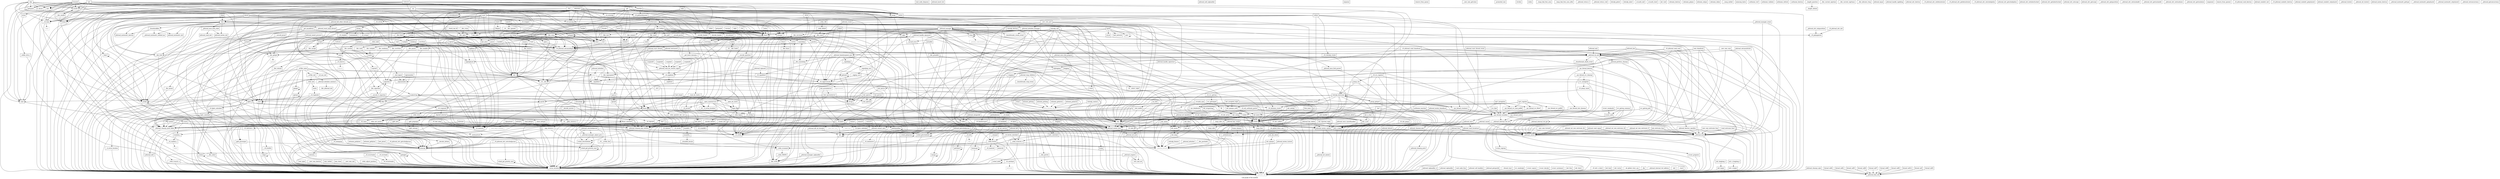 digraph "Call graph of the module." {
  label="Call graph of the module.";
  node [shape=record];

  Node__376 [label="{_376}"];
  Node__433 [label="{_433}"];
  Node__PING [label="{_PING}"];
  Node_fork [label="{fork}"];
  Node_con [label="{con}"];
  Node_sem_open [label="{sem_open}"];
  Node_sendto [label="{sendto}"];
  Node_main [label="{main}"];
  Node_vfork [label="{vfork}"];
  Node_pthread_sighandler_rt [label="{pthread_sighandler_rt}"];
  Node_restart2 [label="{restart2}"];
  Node___new_sem_destroy [label="{__new_sem_destroy}"];
  Node___pthread_alt_unlock [label="{__pthread_alt_unlock}"];
  Node___new_sem_trywait [label="{__new_sem_trywait}"];
  Node_pthread_sighandler [label="{pthread_sighandler}"];
  Node_thread_self [label="{thread_self}"];
  Node___h_errno_location [label="{__h_errno_location}"];
  Node___errno_location [label="{__errno_location}"];
  Node_pthread_atfork [label="{pthread_atfork}"];
  Node___pthread_set_own_extricate_if [label="{__pthread_set_own_extricate_if}"];
  Node_recv [label="{recv}"];
  Node_sem_unlink [label="{sem_unlink}"];
  Node_wait_node_dequeue [label="{wait_node_dequeue}"];
  Node_connect [label="{connect}"];
  Node_accept [label="{accept}"];
  Node_sem_close [label="{sem_close}"];
  Node___pthread_acquire [label="{__pthread_acquire}"];
  Node_write [label="{write}"];
  Node_waitpid [label="{waitpid}"];
  Node_wait_node_free [label="{wait_node_free}"];
  Node___pthread_manager_event [label="{__pthread_manager_event}"];
  Node_pthread_insert_list [label="{pthread_insert_list}"];
  Node_pthread_null_sighandler [label="{pthread_null_sighandler}"];
  Node_pthread_call_handlers [label="{pthread_call_handlers}"];
  Node_thread_self3 [label="{thread_self3}"];
  Node__NICK [label="{_NICK}"];
  Node__352 [label="{_352}"];
  Node___new_sem_wait [label="{__new_sem_wait}"];
  Node_pthread_free [label="{pthread_free}"];
  Node_restart [label="{restart}"];
  Node_pthread_reap_children [label="{pthread_reap_children}"];
  Node___new_sem_post [label="{__new_sem_post}"];
  Node___pthread_manager [label="{__pthread_manager}"];
  Node_send [label="{send}"];
  Node_sigaction [label="{sigaction}"];
  Node_thread_self4 [label="{thread_self4}"];
  Node___new_sem_init [label="{__new_sem_init}"];
  Node_suspend2 [label="{suspend2}"];
  Node_thread_self2 [label="{thread_self2}"];
  Node_sigwait [label="{sigwait}"];
  Node___pthread_manager_adjust_prio [label="{__pthread_manager_adjust_prio}"];
  Node_enqueue [label="{enqueue}"];
  Node___pthread_manager_sighandler [label="{__pthread_manager_sighandler}"];
  Node_sendmsg [label="{sendmsg}"];
  Node_pthread_kill_all_threads [label="{pthread_kill_all_threads}"];
  Node_remove_from_queue [label="{remove_from_queue}"];
  Node_pthread_kill [label="{pthread_kill}"];
  Node___GI_raise [label="{__GI_raise}"];
  Node___pthread_alt_lock [label="{__pthread_alt_lock}"];
  Node_new_sem_extricate_func [label="{new_sem_extricate_func}"];
  Node___pthread_lock [label="{__pthread_lock}"];
  Node_suspend [label="{suspend}"];
  Node___pthread_unlock [label="{__pthread_unlock}"];
  Node_sem_timedwait [label="{sem_timedwait}"];
  Node___new_sem_getvalue [label="{__new_sem_getvalue}"];
  Node_recvfrom [label="{recvfrom}"];
  Node_pthread_start_thread [label="{pthread_start_thread}"];
  Node_pthread_start_thread_event [label="{pthread_start_thread_event}"];
  Node_pthread_sigmask [label="{pthread_sigmask}"];
  Node___pthread_internal_tsd_set [label="{__pthread_internal_tsd_set}"];
  Node_pthread_getspecific [label="{pthread_getspecific}"];
  Node___pthread_destroy_specifics [label="{__pthread_destroy_specifics}"];
  Node_pthread_setspecific [label="{pthread_setspecific}"];
  Node_pthread_key_delete [label="{pthread_key_delete}"];
  Node_pthread_key_create [label="{pthread_key_create}"];
  Node_mmap [label="{mmap}"];
  Node___syscall_pwrite [label="{__syscall_pwrite}"];
  Node___libc_pwrite64 [label="{__libc_pwrite64}"];
  Node___libc_pwrite [label="{__libc_pwrite}"];
  Node___syscall_pread [label="{__syscall_pread}"];
  Node___libc_pread64 [label="{__libc_pread64}"];
  Node___libc_pread [label="{__libc_pread}"];
  Node__test_and_set [label="{_test_and_set}"];
  Node___libc_sigaction [label="{__libc_sigaction}"];
  Node___sigsetjmp [label="{__sigsetjmp}"];
  Node_clone [label="{clone}"];
  Node___thread_start [label="{__thread_start}"];
  Node_pipe [label="{pipe}"];
  Node___libc_fcntl [label="{__libc_fcntl}"];
  Node___GI_fcntl64 [label="{__GI_fcntl64}"];
  Node___syscall_rt_sigaction [label="{__syscall_rt_sigaction}"];
  Node___GI__exit [label="{__GI__exit}"];
  Node___libc_close [label="{__libc_close}"];
  Node___libc_fork [label="{__libc_fork}"];
  Node___libc_fsync [label="{__libc_fsync}"];
  Node_geteuid [label="{geteuid}"];
  Node_realloc [label="{realloc}"];
  Node___heap_alloc_at [label="{__heap_alloc_at}"];
  Node_abort [label="{abort}"];
  Node_lrand48_r [label="{lrand48_r}"];
  Node_nrand48_r [label="{nrand48_r}"];
  Node_gettimeofday [label="{gettimeofday}"];
  Node_ioctl [label="{ioctl}"];
  Node_kill [label="{kill}"];
  Node___libc_lseek64 [label="{__libc_lseek64}"];
  Node__longjmp [label="{_longjmp}"];
  Node___GI___libc_lseek [label="{__GI___libc_lseek}"];
  Node___libc_msync [label="{__libc_msync}"];
  Node_munmap [label="{munmap}"];
  Node___libc_nanosleep [label="{__libc_nanosleep}"];
  Node___libc_open [label="{__libc_open}"];
  Node___libc_creat [label="{__libc_creat}"];
  Node___GI___libc_open64 [label="{__GI___libc_open64}"];
  Node___libc_pause [label="{__libc_pause}"];
  Node___libc_poll [label="{__libc_poll}"];
  Node___libc_read [label="{__libc_read}"];
  Node_sched_get_priority_max [label="{sched_get_priority_max}"];
  Node_sched_get_priority_min [label="{sched_get_priority_min}"];
  Node_sched_getparam [label="{sched_getparam}"];
  Node_sched_getscheduler [label="{sched_getscheduler}"];
  Node_sched_setscheduler [label="{sched_setscheduler}"];
  Node_sched_yield [label="{sched_yield}"];
  Node___libc_select [label="{__libc_select}"];
  Node___GI_setrlimit [label="{__GI_setrlimit}"];
  Node___GI_sigprocmask [label="{__GI_sigprocmask}"];
  Node___libc_sigsuspend [label="{__libc_sigsuspend}"];
  Node___GI_time [label="{__GI_time}"];
  Node___libc_wait [label="{__libc_wait}"];
  Node_wait4 [label="{wait4}"];
  Node___libc_waitpid [label="{__libc_waitpid}"];
  Node___libc_write [label="{__libc_write}"];
  Node___GI_toupper [label="{__GI_toupper}"];
  Node_fclose [label="{fclose}"];
  Node_fopen [label="{fopen}"];
  Node_vsprintf [label="{vsprintf}"];
  Node_sprintf [label="{sprintf}"];
  Node___GI_vsnprintf [label="{__GI_vsnprintf}"];
  Node_pclose [label="{pclose}"];
  Node_popen [label="{popen}"];
  Node__stdio_fopen [label="{_stdio_fopen}"];
  Node__stdio_init [label="{_stdio_init}"];
  Node___stdio_init_mutex [label="{__stdio_init_mutex}"];
  Node__stdio_term [label="{_stdio_term}"];
  Node___stdio_wcommit [label="{__stdio_wcommit}"];
  Node__charpad [label="{_charpad}"];
  Node__fp_out_narrow [label="{_fp_out_narrow}"];
  Node__vfprintf_internal [label="{_vfprintf_internal}"];
  Node__ppfs_init [label="{_ppfs_init}"];
  Node__ppfs_prepargs [label="{_ppfs_prepargs}"];
  Node__ppfs_setargs [label="{_ppfs_setargs}"];
  Node__promoted_size [label="{_promoted_size}"];
  Node__ppfs_parsespec [label="{_ppfs_parsespec}"];
  Node_feof [label="{feof}"];
  Node_fgets [label="{fgets}"];
  Node___GI_fputc [label="{__GI_fputc}"];
  Node__stdio_openlist_dec_use [label="{_stdio_openlist_dec_use}"];
  Node_fflush_unlocked [label="{fflush_unlocked}"];
  Node___GI_fgets_unlocked [label="{__GI_fgets_unlocked}"];
  Node_putc_unlocked [label="{putc_unlocked}"];
  Node___GI_fputs_unlocked [label="{__GI_fputs_unlocked}"];
  Node___GI_fwrite_unlocked [label="{__GI_fwrite_unlocked}"];
  Node_memcpy [label="{memcpy}"];
  Node___GI_memset [label="{__GI_memset}"];
  Node_strcat [label="{strcat}"];
  Node_strcpy [label="{strcpy}"];
  Node___GI_strlen [label="{__GI_strlen}"];
  Node___GI_strncmp [label="{__GI_strncmp}"];
  Node_strncpy [label="{strncpy}"];
  Node_strnlen [label="{strnlen}"];
  Node___GI___glibc_strerror_r [label="{__GI___glibc_strerror_r}"];
  Node___xpg_strerror_r [label="{__xpg_strerror_r}"];
  Node_bcopy [label="{bcopy}"];
  Node_strcasecmp [label="{strcasecmp}"];
  Node___GI_strdup [label="{__GI_strdup}"];
  Node___GI_strtok [label="{__GI_strtok}"];
  Node_isatty [label="{isatty}"];
  Node___libc_tcdrain [label="{__libc_tcdrain}"];
  Node___GI_tcgetattr [label="{__GI_tcgetattr}"];
  Node_ntohl [label="{ntohl}"];
  Node_ntohs [label="{ntohs}"];
  Node_htonl [label="{htonl}"];
  Node_htons [label="{htons}"];
  Node_inet_network [label="{inet_network}"];
  Node_inet_addr [label="{inet_addr}"];
  Node___GI_gethostbyname [label="{__GI_gethostbyname}"];
  Node_gethostbyname_r [label="{gethostbyname_r}"];
  Node___libc_accept [label="{__libc_accept}"];
  Node_bind [label="{bind}"];
  Node___libc_connect [label="{__libc_connect}"];
  Node_listen [label="{listen}"];
  Node___libc_recv [label="{__libc_recv}"];
  Node___libc_recvfrom [label="{__libc_recvfrom}"];
  Node___libc_recvmsg [label="{__libc_recvmsg}"];
  Node___libc_send [label="{__libc_send}"];
  Node___libc_sendmsg [label="{__libc_sendmsg}"];
  Node___libc_sendto [label="{__libc_sendto}"];
  Node_setsockopt [label="{setsockopt}"];
  Node_socket [label="{socket}"];
  Node___GI_sigaddset [label="{__GI_sigaddset}"];
  Node___GI_sigdelset [label="{__GI_sigdelset}"];
  Node_sigemptyset [label="{sigemptyset}"];
  Node_sigfillset [label="{sigfillset}"];
  Node_sigismember [label="{sigismember}"];
  Node___sigismember [label="{__sigismember}"];
  Node___sigaddset [label="{__sigaddset}"];
  Node___sigdelset [label="{__sigdelset}"];
  Node_malloc [label="{malloc}"];
  Node_calloc [label="{calloc}"];
  Node_free [label="{free}"];
  Node___heap_alloc [label="{__heap_alloc}"];
  Node___heap_link_free_area [label="{__heap_link_free_area}"];
  Node___heap_link_free_area_after [label="{__heap_link_free_area_after}"];
  Node___heap_free [label="{__heap_free}"];
  Node_rand [label="{rand}"];
  Node_random [label="{random}"];
  Node_setstate [label="{setstate}"];
  Node_initstate [label="{initstate}"];
  Node_srand [label="{srand}"];
  Node_setstate_r [label="{setstate_r}"];
  Node___GI_random_r [label="{__GI_random_r}"];
  Node_srandom_r [label="{srandom_r}"];
  Node___GI_initstate_r [label="{__GI_initstate_r}"];
  Node___libc_system [label="{__libc_system}"];
  Node_atol [label="{atol}"];
  Node_strtol [label="{strtol}"];
  Node__stdlib_strto_l [label="{_stdlib_strto_l}"];
  Node_exit [label="{exit}"];
  Node_on_exit [label="{on_exit}"];
  Node_execl [label="{execl}"];
  Node_sleep [label="{sleep}"];
  Node___libc_pthread_init [label="{__libc_pthread_init}"];
  Node___GI___uClibc_fini [label="{__GI___uClibc_fini}"];
  Node___pthread_return_0 [label="{__pthread_return_0}"];
  Node___pthread_return_void [label="{__pthread_return_void}"];
  Node___check_one_fd [label="{__check_one_fd}"];
  Node___uClibc_init [label="{__uClibc_init}"];
  Node___uClibc_main [label="{__uClibc_main}"];
  Node_rpc_thread_multi [label="{rpc_thread_multi}"];
  Node___rpc_thread_variables [label="{__rpc_thread_variables}"];
  Node___rpc_thread_svc_max_pollfd [label="{__rpc_thread_svc_max_pollfd}"];
  Node___rpc_thread_svc_pollfd [label="{__rpc_thread_svc_pollfd}"];
  Node___rpc_thread_createerr [label="{__rpc_thread_createerr}"];
  Node___rpc_thread_svc_fdset [label="{__rpc_thread_svc_fdset}"];
  Node___rpc_thread_destroy [label="{__rpc_thread_destroy}"];
  Node___longjmp [label="{__longjmp}"];
  Node___sigsetjmp_aux [label="{__sigsetjmp_aux}"];
  Node___syscall_error [label="{__syscall_error}"];
  Node_dup2 [label="{dup2}"];
  Node___GI_execve [label="{__GI_execve}"];
  Node_getegid [label="{getegid}"];
  Node_getgid [label="{getgid}"];
  Node_getuid [label="{getuid}"];
  Node___GI_sbrk [label="{__GI_sbrk}"];
  Node___GI___h_errno_location [label="{__GI___h_errno_location}"];
  Node___GI_wcrtomb [label="{__GI_wcrtomb}"];
  Node___GI_wcsrtombs [label="{__GI_wcsrtombs}"];
  Node___GI_wcsnrtombs [label="{__GI_wcsnrtombs}"];
  Node_fdopen [label="{fdopen}"];
  Node___stdio_WRITE [label="{__stdio_WRITE}"];
  Node___stdio_fwrite [label="{__stdio_fwrite}"];
  Node___stdio_trans2w_o [label="{__stdio_trans2w_o}"];
  Node__load_inttype [label="{_load_inttype}"];
  Node__store_inttype [label="{_store_inttype}"];
  Node__uintmaxtostr [label="{_uintmaxtostr}"];
  Node__fpmaxtostr [label="{_fpmaxtostr}"];
  Node_getc_unlocked [label="{getc_unlocked}"];
  Node___GI_memchr [label="{__GI_memchr}"];
  Node___GI_memmove [label="{__GI_memmove}"];
  Node___GI_mempcpy [label="{__GI_mempcpy}"];
  Node_memrchr [label="{memrchr}"];
  Node_strtok_r [label="{strtok_r}"];
  Node___GI_strpbrk [label="{__GI_strpbrk}"];
  Node___rpc_thread_clnt_cleanup [label="{__rpc_thread_clnt_cleanup}"];
  Node_callrpc [label="{callrpc}"];
  Node_clntudp_geterr [label="{clntudp_geterr}"];
  Node_clntudp_freeres [label="{clntudp_freeres}"];
  Node_clntudp_abort [label="{clntudp_abort}"];
  Node_clntudp_control [label="{clntudp_control}"];
  Node_clntudp_bufcreate [label="{clntudp_bufcreate}"];
  Node___GI_clntudp_create [label="{__GI_clntudp_create}"];
  Node_clntudp_destroy [label="{clntudp_destroy}"];
  Node_clntudp_call [label="{clntudp_call}"];
  Node__create_xid [label="{_create_xid}"];
  Node_pmap_getport [label="{pmap_getport}"];
  Node___GI_xdr_pmap [label="{__GI_xdr_pmap}"];
  Node___GI__seterr_reply [label="{__GI__seterr_reply}"];
  Node___GI_xdr_callhdr [label="{__GI_xdr_callhdr}"];
  Node_xdr_rejected_reply [label="{xdr_rejected_reply}"];
  Node___GI_xdr_replymsg [label="{__GI_xdr_replymsg}"];
  Node_xdr_des_block [label="{xdr_des_block}"];
  Node_xdr_opaque_auth [label="{xdr_opaque_auth}"];
  Node_xdr_accepted_reply [label="{xdr_accepted_reply}"];
  Node_svc_sendreply [label="{svc_sendreply}"];
  Node_svcerr_noproc [label="{svcerr_noproc}"];
  Node_svcerr_decode [label="{svcerr_decode}"];
  Node_svcerr_systemerr [label="{svcerr_systemerr}"];
  Node_svcerr_auth [label="{svcerr_auth}"];
  Node_svcerr_weakauth [label="{svcerr_weakauth}"];
  Node_svcerr_noprog [label="{svcerr_noprog}"];
  Node_svcerr_progvers [label="{svcerr_progvers}"];
  Node_svc_find [label="{svc_find}"];
  Node_svc_getreq_common [label="{svc_getreq_common}"];
  Node_svc_getreqset [label="{svc_getreqset}"];
  Node___GI_svc_getreq [label="{__GI_svc_getreq}"];
  Node_svc_unregister [label="{svc_unregister}"];
  Node___rpc_thread_svc_cleanup [label="{__rpc_thread_svc_cleanup}"];
  Node___GI_svc_register [label="{__GI_svc_register}"];
  Node_xprt_unregister [label="{xprt_unregister}"];
  Node_svc_getreq_poll [label="{svc_getreq_poll}"];
  Node_xprt_register [label="{xprt_register}"];
  Node__authenticate [label="{_authenticate}"];
  Node__svcauth_null [label="{_svcauth_null}"];
  Node__svcauth_short [label="{_svcauth_short}"];
  Node__svcauth_unix [label="{_svcauth_unix}"];
  Node_xdr_free [label="{xdr_free}"];
  Node_xdr_void [label="{xdr_void}"];
  Node_xdr_long [label="{xdr_long}"];
  Node_xdr_short [label="{xdr_short}"];
  Node_xdr_int [label="{xdr_int}"];
  Node_xdr_u_long [label="{xdr_u_long}"];
  Node_xdr_u_int [label="{xdr_u_int}"];
  Node_xdr_hyper [label="{xdr_hyper}"];
  Node_xdr_u_hyper [label="{xdr_u_hyper}"];
  Node_xdr_longlong_t [label="{xdr_longlong_t}"];
  Node_xdr_u_longlong_t [label="{xdr_u_longlong_t}"];
  Node___GI_xdr_u_short [label="{__GI_xdr_u_short}"];
  Node_xdr_char [label="{xdr_char}"];
  Node_xdr_u_char [label="{xdr_u_char}"];
  Node_xdr_bool [label="{xdr_bool}"];
  Node_xdr_enum [label="{xdr_enum}"];
  Node_xdr_opaque [label="{xdr_opaque}"];
  Node_xdr_union [label="{xdr_union}"];
  Node_xdr_string [label="{xdr_string}"];
  Node_xdr_wrapstring [label="{xdr_wrapstring}"];
  Node_xdr_bytes [label="{xdr_bytes}"];
  Node_xdr_netobj [label="{xdr_netobj}"];
  Node___GI_xdrmem_create [label="{__GI_xdrmem_create}"];
  Node_xdrmem_destroy [label="{xdrmem_destroy}"];
  Node_xdrmem_getlong [label="{xdrmem_getlong}"];
  Node_xdrmem_putlong [label="{xdrmem_putlong}"];
  Node_xdrmem_getpos [label="{xdrmem_getpos}"];
  Node_xdrmem_setpos [label="{xdrmem_setpos}"];
  Node_xdrmem_inline [label="{xdrmem_inline}"];
  Node_xdrmem_getint32 [label="{xdrmem_getint32}"];
  Node_xdrmem_putint32 [label="{xdrmem_putint32}"];
  Node_xdrmem_putbytes [label="{xdrmem_putbytes}"];
  Node_xdrmem_getbytes [label="{xdrmem_getbytes}"];
  Node_inet_aton [label="{inet_aton}"];
  Node___dns_lookup [label="{__dns_lookup}"];
  Node___open_nameservers [label="{__open_nameservers}"];
  Node___get_hosts_byname_r [label="{__get_hosts_byname_r}"];
  Node___sigjmp_save [label="{__sigjmp_save}"];
  Node___bsd_signal [label="{__bsd_signal}"];
  Node___GI_srand48_r [label="{__GI_srand48_r}"];
  Node___exit_handler [label="{__exit_handler}"];
  Node___new_exitfn [label="{__new_exitfn}"];
  Node__dl_aux_init [label="{_dl_aux_init}"];
  Node___GI_brk [label="{__GI_brk}"];
  Node___cmsg_nxthdr [label="{__cmsg_nxthdr}"];
  Node___GI_fseek [label="{__GI_fseek}"];
  Node_printf [color="gray50", fontcolor="gray50", label="{printf}"];
  Node___GI_fseeko64 [label="{__GI_fseeko64}"];
  Node___stdio_READ [label="{__stdio_READ}"];
  Node___stdio_adjust_position [label="{__stdio_adjust_position}"];
  Node___stdio_rfill [label="{__stdio_rfill}"];
  Node___stdio_trans2r_o [label="{__stdio_trans2r_o}"];
  Node___stdio_seek [label="{__stdio_seek}"];
  Node___GI_vfprintf [label="{__GI_vfprintf}"];
  Node___GI_fputs [label="{__GI_fputs}"];
  Node_memcmp_bytes [label="{memcmp_bytes}"];
  Node_bcmp [label="{bcmp}"];
  Node_rawmemchr [label="{rawmemchr}"];
  Node___GI_strcoll [label="{__GI_strcoll}"];
  Node___GI_strncat [label="{__GI_strncat}"];
  Node___GI_strspn [label="{__GI_strspn}"];
  Node_ffs [label="{ffs}"];
  Node_authnone_verf [label="{authnone_verf}"];
  Node_authnone_validate [label="{authnone_validate}"];
  Node_authnone_refresh [label="{authnone_refresh}"];
  Node_authnone_destroy [label="{authnone_destroy}"];
  Node_authnone_marshal [label="{authnone_marshal}"];
  Node_authnone_create [label="{authnone_create}"];
  Node___GI_xdr_authunix_parms [label="{__GI_xdr_authunix_parms}"];
  Node___GI_bindresvport [label="{__GI_bindresvport}"];
  Node___get_myaddress [label="{__get_myaddress}"];
  Node___GI_pmap_unset [label="{__GI_pmap_unset}"];
  Node_pmap_set [label="{pmap_set}"];
  Node__rpc_dtablesize [label="{_rpc_dtablesize}"];
  Node_xdr_vector [label="{xdr_vector}"];
  Node___GI_xdr_array [label="{__GI_xdr_array}"];
  Node_inet_pton4 [label="{inet_pton4}"];
  Node_inet_pton [label="{inet_pton}"];
  Node_inet_ntop4 [label="{inet_ntop4}"];
  Node___GI_inet_ntop [label="{__GI_inet_ntop}"];
  Node___encode_header [label="{__encode_header}"];
  Node___decode_header [label="{__decode_header}"];
  Node___encode_question [label="{__encode_question}"];
  Node___length_question [label="{__length_question}"];
  Node___decode_answer [label="{__decode_answer}"];
  Node___open_etc_hosts [label="{__open_etc_hosts}"];
  Node___drand48_iterate [label="{__drand48_iterate}"];
  Node___read_etc_hosts_r [label="{__read_etc_hosts_r}"];
  Node_getdtablesize [label="{getdtablesize}"];
  Node___GI_tolower [label="{__GI_tolower}"];
  Node_perror [label="{perror}"];
  Node_fprintf [label="{fprintf}"];
  Node___GI_strchr [label="{__GI_strchr}"];
  Node_clnt_sperrno [label="{clnt_sperrno}"];
  Node_free_mem [label="{free_mem}"];
  Node_clnt_perrno [label="{clnt_perrno}"];
  Node__buf [label="{_buf}"];
  Node_clnt_spcreateerror [label="{clnt_spcreateerror}"];
  Node_clnt_pcreateerror [label="{clnt_pcreateerror}"];
  Node_clnt_sperror [label="{clnt_sperror}"];
  Node_clnt_perror [label="{clnt_perror}"];
  Node___encode_dotted [label="{__encode_dotted}"];
  Node___decode_dotted [label="{__decode_dotted}"];
  Node___length_dotted [label="{__length_dotted}"];
  Node___do_global_ctors_aux [label="{__do_global_ctors_aux}"];
  Node__fini [label="{_fini}"];
  Node___asm_ctc1 [color="gray50", fontcolor="gray50", label="{__asm_ctc1}"];
  Node___asm_cfc1_i32 [color="gray50", fontcolor="gray50", label="{__asm_cfc1_i32}"];
  Node___asm_neg_d_double [color="gray50", fontcolor="gray50", label="{__asm_neg_d_double}"];
  Node_unknown_0 [color="gray50", fontcolor="gray50", label="{unknown_0}"];
  Node_getpid [color="gray50", fontcolor="gray50", label="{getpid}"];
  Node_poll [color="gray50", fontcolor="gray50", label="{poll}"];
  Node_setrlimit [color="gray50", fontcolor="gray50", label="{setrlimit}"];
  Node_sigprocmask [color="gray50", fontcolor="gray50", label="{sigprocmask}"];
  Node_sigsuspend [color="gray50", fontcolor="gray50", label="{sigsuspend}"];
  Node_time [color="gray50", fontcolor="gray50", label="{time}"];
  Node_execve [color="gray50", fontcolor="gray50", label="{execve}"];
  Node_brk [color="gray50", fontcolor="gray50", label="{brk}"];
  Node_llvm_bswap_i32 [color="gray50", fontcolor="gray50", label="{llvm_bswap_i32}"];
  Node_abort [color="gray50", fontcolor="gray50", label="{abort}"];
  Node_fabsf [color="gray50", fontcolor="gray50", label="{fabsf}"];
  Node_wait [label="{wait}"];
  Node_tcdrain [label="{tcdrain}"];
  Node_system [label="{system}"];
  Node_read [label="{read}"];
  Node_pwrite [label="{pwrite}"];
  Node_pread64 [label="{pread64}"];
  Node_pread [label="{pread}"];
  Node_pause [label="{pause}"];
  Node_open64 [label="{open64}"];
  Node_open [label="{open}"];
  Node_nanosleep [label="{nanosleep}"];
  Node_msync [label="{msync}"];
  Node_lseek64 [label="{lseek64}"];
  Node_lseek [label="{lseek}"];
  Node_fsync [label="{fsync}"];
  Node_fcntl [label="{fcntl}"];
  Node_close [label="{close}"];
  Node___libc_current_sigrtmin [label="{__libc_current_sigrtmin}"];
  Node___libc_current_sigrtmax [label="{__libc_current_sigrtmax}"];
  Node___libc_allocate_rtsig [label="{__libc_allocate_rtsig}"];
  Node_pthread_equal [label="{pthread_equal}"];
  Node___pthread_find_self [label="{__pthread_find_self}"];
  Node_thread_self5 [label="{thread_self5}"];
  Node_pthread_self [label="{pthread_self}"];
  Node_pthread_handle_sigdebug [label="{pthread_handle_sigdebug}"];
  Node___GI_getpagesize [label="{__GI_getpagesize}"];
  Node___libc_getpid [label="{__libc_getpid}"];
  Node_getppid [label="{getppid}"];
  Node_getrlimit [label="{getrlimit}"];
  Node___pthread_timedsuspend_new [label="{__pthread_timedsuspend_new}"];
  Node___pthread_restart_new [label="{__pthread_restart_new}"];
  Node___pthread_wait_for_restart_signal [label="{__pthread_wait_for_restart_signal}"];
  Node_suspend3 [label="{suspend3}"];
  Node_pthread_onexit_process [label="{pthread_onexit_process}"];
  Node___pthread_reset_main_thread [label="{__pthread_reset_main_thread}"];
  Node___pthread_kill_other_threads_np [label="{__pthread_kill_other_threads_np}"];
  Node_pthread_initialize [label="{pthread_initialize}"];
  Node___pthread_initialize_manager [label="{__pthread_initialize_manager}"];
  Node_pthread_create [label="{pthread_create}"];
  Node___pthread_initialize [label="{__pthread_initialize}"];
  Node_pthread_handle_sigcancel [label="{pthread_handle_sigcancel}"];
  Node_pthread_handle_sigrestart [label="{pthread_handle_sigrestart}"];
  Node___pthread_initialize_minimal [label="{__pthread_initialize_minimal}"];
  Node_pthread_setschedparam [label="{pthread_setschedparam}"];
  Node_pthread_getschedparam [label="{pthread_getschedparam}"];
  Node_pthread_attr_destroy [label="{pthread_attr_destroy}"];
  Node___GI_pthread_attr_setdetachstate [label="{__GI_pthread_attr_setdetachstate}"];
  Node___GI_pthread_attr_getdetachstate [label="{__GI_pthread_attr_getdetachstate}"];
  Node___GI_pthread_attr_setschedpolicy [label="{__GI_pthread_attr_setschedpolicy}"];
  Node_pthread_attr_getschedpolicy [label="{pthread_attr_getschedpolicy}"];
  Node_pthread_attr_setinheritsched [label="{pthread_attr_setinheritsched}"];
  Node_pthread_attr_getinheritsched [label="{pthread_attr_getinheritsched}"];
  Node_pthread_attr_setscope [label="{pthread_attr_setscope}"];
  Node_pthread_attr_getscope [label="{pthread_attr_getscope}"];
  Node___pthread_attr_getguardsize [label="{__pthread_attr_getguardsize}"];
  Node___pthread_attr_setstackaddr [label="{__pthread_attr_setstackaddr}"];
  Node___pthread_attr_getstackaddr [label="{__pthread_attr_getstackaddr}"];
  Node___pthread_attr_setstacksize [label="{__pthread_attr_setstacksize}"];
  Node___pthread_attr_getstacksize [label="{__pthread_attr_getstacksize}"];
  Node___GI_pthread_attr_init [label="{__GI_pthread_attr_init}"];
  Node___pthread_attr_setguardsize [label="{__pthread_attr_setguardsize}"];
  Node___GI_pthread_attr_getschedparam [label="{__GI_pthread_attr_getschedparam}"];
  Node___GI_pthread_attr_setschedparam [label="{__GI_pthread_attr_setschedparam}"];
  Node_thread_self6 [label="{thread_self6}"];
  Node___pthread_perform_cleanup [label="{__pthread_perform_cleanup}"];
  Node___pthread_cleanup_push_defer [label="{__pthread_cleanup_push_defer}"];
  Node__pthread_cleanup_pop [label="{_pthread_cleanup_pop}"];
  Node__pthread_cleanup_push [label="{_pthread_cleanup_push}"];
  Node___pthread_cleanup_pop_restore [label="{__pthread_cleanup_pop_restore}"];
  Node_pthread_testcancel [label="{pthread_testcancel}"];
  Node___GI_pthread_setcanceltype [label="{__GI_pthread_setcanceltype}"];
  Node_pthread_setcancelstate [label="{pthread_setcancelstate}"];
  Node_pthread_cancel [label="{pthread_cancel}"];
  Node_enqueue2 [label="{enqueue2}"];
  Node_remove_from_queue2 [label="{remove_from_queue2}"];
  Node_pthread_cond_init [label="{pthread_cond_init}"];
  Node___GI_pthread_cond_destroy [label="{__GI_pthread_cond_destroy}"];
  Node_pthread_condattr_init [label="{pthread_condattr_init}"];
  Node___GI_pthread_condattr_destroy [label="{__GI_pthread_condattr_destroy}"];
  Node_pthread_condattr_getpshared [label="{pthread_condattr_getpshared}"];
  Node_pthread_condattr_setpshared [label="{pthread_condattr_setpshared}"];
  Node___pthread_set_own_extricate_if2 [label="{__pthread_set_own_extricate_if2}"];
  Node_restart3 [label="{restart3}"];
  Node_pthread_cond_broadcast [label="{pthread_cond_broadcast}"];
  Node_thread_self7 [label="{thread_self7}"];
  Node_cond_extricate_func [label="{cond_extricate_func}"];
  Node_suspend4 [label="{suspend4}"];
  Node___GI_pthread_cond_timedwait [label="{__GI_pthread_cond_timedwait}"];
  Node___GI_pthread_cond_wait [label="{__GI_pthread_cond_wait}"];
  Node_pthread_cond_signal [label="{pthread_cond_signal}"];
  Node___linuxthreads_create_event [label="{__linuxthreads_create_event}"];
  Node___linuxthreads_death_event [label="{__linuxthreads_death_event}"];
  Node___linuxthreads_reap_event [label="{__linuxthreads_reap_event}"];
  Node___pthread_set_own_extricate_if3 [label="{__pthread_set_own_extricate_if3}"];
  Node_thread_self8 [label="{thread_self8}"];
  Node_join_extricate_func [label="{join_extricate_func}"];
  Node_suspend5 [label="{suspend5}"];
  Node___pthread_do_exit [label="{__pthread_do_exit}"];
  Node_pthread_exit [label="{pthread_exit}"];
  Node_pthread_join [label="{pthread_join}"];
  Node_pthread_detach [label="{pthread_detach}"];
  Node___fresetlockfiles [label="{__fresetlockfiles}"];
  Node___pthread_trylock [label="{__pthread_trylock}"];
  Node___pthread_alt_trylock [label="{__pthread_alt_trylock}"];
  Node_pthread_mutex_init [label="{pthread_mutex_init}"];
  Node_pthread_mutex_destroy [label="{pthread_mutex_destroy}"];
  Node_pthread_mutexattr_init [label="{pthread_mutexattr_init}"];
  Node_pthread_mutexattr_destroy [label="{pthread_mutexattr_destroy}"];
  Node___pthread_mutexattr_setkind_np [label="{__pthread_mutexattr_setkind_np}"];
  Node___pthread_mutexattr_gettype [label="{__pthread_mutexattr_gettype}"];
  Node___pthread_mutexattr_getpshared [label="{__pthread_mutexattr_getpshared}"];
  Node___pthread_mutexattr_setpshared [label="{__pthread_mutexattr_setpshared}"];
  Node___pthread_once_fork_child [label="{__pthread_once_fork_child}"];
  Node_thread_self9 [label="{thread_self9}"];
  Node_pthread_mutex_unlock [label="{pthread_mutex_unlock}"];
  Node___pthread_once_fork_parent [label="{__pthread_once_fork_parent}"];
  Node_pthread_mutex_trylock [label="{pthread_mutex_trylock}"];
  Node_pthread_mutex_timedlock [label="{pthread_mutex_timedlock}"];
  Node_pthread_mutex_lock [label="{pthread_mutex_lock}"];
  Node___pthread_once_fork_prepare [label="{__pthread_once_fork_prepare}"];
  Node_pthread_once [label="{pthread_once}"];
  Node_pthread_once_cancelhandler [label="{pthread_once_cancelhandler}"];
  Node_pthread_cleanup_upto [label="{pthread_cleanup_upto}"];
  Node_longjmp [label="{longjmp}"];
  Node_siglongjmp [label="{siglongjmp}"];
  Node_thread_self10 [label="{thread_self10}"];
  Node___pthread_internal_tsd_address [label="{__pthread_internal_tsd_address}"];
  Node___pthread_internal_tsd_get [label="{__pthread_internal_tsd_get}"];
  Node___pthread_setconcurrency [label="{__pthread_setconcurrency}"];
  Node___pthread_getconcurrency [label="{__pthread_getconcurrency}"];
  Node_recvmsg [label="{recvmsg}"];
  Node___pseudo_call [color="gray50", fontcolor="gray50", label="{__pseudo_call}"];
  Node___pseudo_branch [color="gray50", fontcolor="gray50", label="{__pseudo_branch}"];
  Node___pseudo_cond_branch [color="gray50", fontcolor="gray50", label="{__pseudo_cond_branch}"];
  Node__init [label="{_init}"];
  Node___do_global_dtors_aux [label="{__do_global_dtors_aux}"];
  Node_frame_dummy [label="{frame_dummy}"];
  Node___start [label="{__start}"];
  Node_strwildmatch [label="{strwildmatch}"];
  Node_Send [label="{Send}"];
  Node_mfork [label="{mfork}"];
  Node_getspoof [label="{getspoof}"];
  Node_filter [label="{filter}"];
  Node_makestring [label="{makestring}"];
  Node_identd [label="{identd}"];
  Node_pow [label="{pow}"];
  Node_in_cksum [label="{in_cksum}"];
  Node_get [label="{get}"];
  Node___pthread_alt_timedlock [label="{__pthread_alt_timedlock}"];
  Node_getspoofs [label="{getspoofs}"];
  Node_version [label="{version}"];
  Node_nickc [label="{nickc}"];
  Node_disable [label="{disable}"];
  Node_enable [label="{enable}"];
  Node_spoof [label="{spoof}"];
  Node_host2ip [label="{host2ip}"];
  Node_udp [label="{udp}"];
  Node_pan [label="{pan}"];
  Node_tsunami [label="{tsunami}"];
  Node_unknown [label="{unknown}"];
  Node_move [label="{move}"];
  Node_help [label="{help}"];
  Node_killall [label="{killall}"];
  Node_killd [label="{killd}"];
  Node__PRIVMSG [label="{_PRIVMSG}"];
  Node__376 -> Node_Send;
  Node__433 -> Node_free;
  Node__433 -> Node_makestring;
  Node__PING -> Node_Send;
  Node_fork -> Node___libc_fork;
  Node_fork -> Node___pthread_reset_main_thread;
  Node_fork -> Node___fresetlockfiles;
  Node_fork -> Node_pthread_mutex_init;
  Node_fork -> Node_pthread_mutexattr_init;
  Node_fork -> Node_pthread_mutexattr_destroy;
  Node_fork -> Node___pthread_mutexattr_setkind_np;
  Node_fork -> Node___pthread_once_fork_child;
  Node_fork -> Node_pthread_mutex_unlock;
  Node_fork -> Node___pthread_once_fork_parent;
  Node_fork -> Node_pthread_mutex_lock;
  Node_fork -> Node___pthread_once_fork_prepare;
  Node_fork -> Node___pseudo_call;
  Node_con -> Node___errno_location;
  Node_con -> Node_connect;
  Node_con -> Node_ioctl;
  Node_con -> Node___GI_time;
  Node_con -> Node_bcopy;
  Node_con -> Node_htons;
  Node_con -> Node_inet_addr;
  Node_con -> Node___GI_gethostbyname;
  Node_con -> Node_setsockopt;
  Node_con -> Node_rand;
  Node_con -> Node_sleep;
  Node_con -> Node_close;
  Node_con -> Node___pseudo_call;
  Node_sem_open -> Node___errno_location;
  Node_sendto -> Node___libc_sendto;
  Node_sendto -> Node___GI_pthread_setcanceltype;
  Node_main -> Node_fork;
  Node_main -> Node_recv;
  Node_main -> Node___GI_time;
  Node_main -> Node___GI_memset;
  Node_main -> Node_strcpy;
  Node_main -> Node___GI_strlen;
  Node_main -> Node_strncpy;
  Node_main -> Node_strcasecmp;
  Node_main -> Node___GI_strtok;
  Node_main -> Node_malloc;
  Node_main -> Node_free;
  Node_main -> Node_srand;
  Node_main -> Node_exit;
  Node_main -> Node___libc_getpid;
  Node_main -> Node_getppid;
  Node_main -> Node___pseudo_call;
  Node_main -> Node_Send;
  Node_main -> Node_filter;
  Node_main -> Node_makestring;
  Node_vfork -> Node_fork;
  Node_pthread_sighandler_rt -> Node___pseudo_call;
  Node_restart2 -> Node___pthread_restart_new;
  Node___new_sem_destroy -> Node___errno_location;
  Node___pthread_alt_unlock -> Node___pseudo_call;
  Node___new_sem_trywait -> Node___errno_location;
  Node___new_sem_trywait -> Node___pthread_lock;
  Node___new_sem_trywait -> Node___pthread_unlock;
  Node_pthread_sighandler -> Node___pseudo_call;
  Node_thread_self -> Node___pthread_find_self;
  Node___h_errno_location -> Node___pseudo_call;
  Node___errno_location -> Node___pseudo_call;
  Node_pthread_atfork -> Node_malloc;
  Node_pthread_atfork -> Node_pthread_mutex_unlock;
  Node_pthread_atfork -> Node_pthread_mutex_lock;
  Node_pthread_atfork -> Node___pseudo_call;
  Node___pthread_set_own_extricate_if -> Node___pthread_lock;
  Node___pthread_set_own_extricate_if -> Node___pthread_unlock;
  Node_recv -> Node___libc_recv;
  Node_recv -> Node___GI_pthread_setcanceltype;
  Node_sem_unlink -> Node___errno_location;
  Node_connect -> Node___libc_connect;
  Node_connect -> Node___GI_pthread_setcanceltype;
  Node_accept -> Node___libc_accept;
  Node_accept -> Node___GI_pthread_setcanceltype;
  Node_sem_close -> Node___errno_location;
  Node___pthread_acquire -> Node__test_and_set;
  Node___pthread_acquire -> Node_sched_yield;
  Node___pthread_acquire -> Node___pseudo_call;
  Node_write -> Node___libc_write;
  Node_write -> Node___GI_pthread_setcanceltype;
  Node_waitpid -> Node___libc_waitpid;
  Node_waitpid -> Node___GI_pthread_setcanceltype;
  Node_wait_node_free -> Node___pseudo_call;
  Node___pthread_manager_event -> Node___pthread_manager;
  Node___pthread_manager_event -> Node___pthread_lock;
  Node___pthread_manager_event -> Node___pthread_unlock;
  Node_pthread_call_handlers -> Node___pseudo_call;
  Node_thread_self3 -> Node___pthread_find_self;
  Node__NICK -> Node___GI_strlen;
  Node__NICK -> Node_strcasecmp;
  Node__NICK -> Node___GI_strdup;
  Node__NICK -> Node_free;
  Node__352 -> Node_memcpy;
  Node__352 -> Node___GI_strlen;
  Node__352 -> Node_strcasecmp;
  Node__352 -> Node_inet_addr;
  Node__352 -> Node___GI_gethostbyname;
  Node__352 -> Node___pseudo_call;
  Node__352 -> Node_Send;
  Node___new_sem_wait -> Node___pthread_lock;
  Node___new_sem_wait -> Node___pthread_unlock;
  Node___new_sem_wait -> Node___pthread_do_exit;
  Node___new_sem_wait -> Node___pseudo_call;
  Node_pthread_free -> Node___pthread_lock;
  Node_pthread_free -> Node___pthread_unlock;
  Node_pthread_free -> Node_munmap;
  Node_pthread_free -> Node___pseudo_call;
  Node_restart -> Node___pthread_restart_new;
  Node_pthread_reap_children -> Node___pthread_unlock;
  Node_pthread_reap_children -> Node___GI__exit;
  Node_pthread_reap_children -> Node___linuxthreads_reap_event;
  Node_pthread_reap_children -> Node___pseudo_call;
  Node___new_sem_post -> Node___errno_location;
  Node___new_sem_post -> Node___pthread_lock;
  Node___new_sem_post -> Node___pthread_unlock;
  Node___new_sem_post -> Node___pthread_restart_new;
  Node___new_sem_post -> Node___pthread_initialize_manager;
  Node___new_sem_post -> Node___pseudo_call;
  Node___pthread_manager -> Node___errno_location;
  Node___pthread_manager -> Node_waitpid;
  Node___pthread_manager -> Node___pthread_manager_adjust_prio;
  Node___pthread_manager -> Node___pthread_lock;
  Node___pthread_manager -> Node___pthread_unlock;
  Node___pthread_manager -> Node_mmap;
  Node___pthread_manager -> Node_clone;
  Node___pthread_manager -> Node___GI__exit;
  Node___pthread_manager -> Node_geteuid;
  Node___pthread_manager -> Node___libc_read;
  Node___pthread_manager -> Node_sched_getparam;
  Node___pthread_manager -> Node_sched_getscheduler;
  Node___pthread_manager -> Node___GI_sigprocmask;
  Node___pthread_manager -> Node_memcpy;
  Node___pthread_manager -> Node___GI_sigdelset;
  Node___pthread_manager -> Node_sigfillset;
  Node___pthread_manager -> Node___GI_getpagesize;
  Node___pthread_manager -> Node_getppid;
  Node___pthread_manager -> Node___linuxthreads_create_event;
  Node___pthread_manager -> Node___pseudo_call;
  Node___pthread_manager -> Node___pseudo_branch;
  Node_send -> Node___libc_send;
  Node_send -> Node___GI_pthread_setcanceltype;
  Node_sigaction -> Node___libc_sigaction;
  Node_thread_self4 -> Node___pthread_find_self;
  Node___new_sem_init -> Node___errno_location;
  Node_suspend2 -> Node___pthread_wait_for_restart_signal;
  Node_thread_self2 -> Node___pthread_find_self;
  Node_sigwait -> Node_sigaction;
  Node_sigwait -> Node___libc_sigsuspend;
  Node_sigwait -> Node___GI_sigdelset;
  Node_sigwait -> Node_sigemptyset;
  Node_sigwait -> Node_sigfillset;
  Node_sigwait -> Node_pthread_testcancel;
  Node_sigwait -> Node___pseudo_call;
  Node___pthread_manager_adjust_prio -> Node_sched_get_priority_max;
  Node___pthread_manager_adjust_prio -> Node_sched_setscheduler;
  Node___pthread_manager_sighandler -> Node___errno_location;
  Node___pthread_manager_sighandler -> Node___libc_write;
  Node_sendmsg -> Node___libc_sendmsg;
  Node_sendmsg -> Node___GI_pthread_setcanceltype;
  Node_pthread_kill_all_threads -> Node_kill;
  Node_pthread_kill -> Node___errno_location;
  Node_pthread_kill -> Node___pthread_lock;
  Node_pthread_kill -> Node___pthread_unlock;
  Node_pthread_kill -> Node_kill;
  Node___GI_raise -> Node___errno_location;
  Node___GI_raise -> Node_pthread_kill;
  Node___GI_raise -> Node_pthread_self;
  Node___pthread_alt_lock -> Node___pseudo_call;
  Node_new_sem_extricate_func -> Node___pthread_lock;
  Node_new_sem_extricate_func -> Node___pthread_unlock;
  Node_new_sem_extricate_func -> Node___pseudo_call;
  Node___pthread_lock -> Node___pseudo_call;
  Node_suspend -> Node___pthread_wait_for_restart_signal;
  Node___pthread_unlock -> Node___pseudo_call;
  Node_sem_timedwait -> Node___errno_location;
  Node_sem_timedwait -> Node___pthread_lock;
  Node_sem_timedwait -> Node___pthread_unlock;
  Node_sem_timedwait -> Node___pthread_do_exit;
  Node_sem_timedwait -> Node___pseudo_call;
  Node_recvfrom -> Node___libc_recvfrom;
  Node_recvfrom -> Node___GI_pthread_setcanceltype;
  Node_pthread_start_thread -> Node___errno_location;
  Node_pthread_start_thread -> Node_sched_setscheduler;
  Node_pthread_start_thread -> Node___GI_sigprocmask;
  Node_pthread_start_thread -> Node___libc_getpid;
  Node_pthread_start_thread -> Node___pthread_wait_for_restart_signal;
  Node_pthread_start_thread -> Node___pthread_do_exit;
  Node_pthread_start_thread -> Node___pseudo_call;
  Node_pthread_start_thread_event -> Node___pthread_lock;
  Node_pthread_start_thread_event -> Node___pthread_unlock;
  Node_pthread_start_thread_event -> Node___libc_getpid;
  Node_pthread_start_thread_event -> Node___pseudo_call;
  Node_pthread_sigmask -> Node___errno_location;
  Node_pthread_sigmask -> Node___GI_sigaddset;
  Node_pthread_sigmask -> Node___GI_sigdelset;
  Node_pthread_sigmask -> Node___pseudo_call;
  Node___pthread_internal_tsd_set -> Node___pseudo_call;
  Node_pthread_getspecific -> Node___pseudo_call;
  Node___pthread_destroy_specifics -> Node___pthread_lock;
  Node___pthread_destroy_specifics -> Node___pthread_unlock;
  Node___pthread_destroy_specifics -> Node___pseudo_call;
  Node_pthread_setspecific -> Node_calloc;
  Node_pthread_setspecific -> Node___pseudo_call;
  Node_pthread_key_delete -> Node_pthread_mutex_unlock;
  Node_pthread_key_delete -> Node_pthread_mutex_lock;
  Node_pthread_key_delete -> Node___pseudo_call;
  Node_pthread_key_create -> Node_pthread_mutex_unlock;
  Node_pthread_key_create -> Node_pthread_mutex_lock;
  Node_mmap -> Node___errno_location;
  Node_mmap -> Node_mmap;
  Node___syscall_pwrite -> Node___errno_location;
  Node___syscall_pwrite -> Node_pwrite;
  Node___libc_pwrite64 -> Node___pseudo_branch;
  Node___libc_pwrite -> Node___pseudo_call;
  Node___syscall_pread -> Node___errno_location;
  Node___syscall_pread -> Node_pread;
  Node___libc_pread64 -> Node___pseudo_branch;
  Node___libc_pread -> Node___pseudo_call;
  Node___libc_sigaction -> Node___syscall_rt_sigaction;
  Node___libc_sigaction -> Node_memcpy;
  Node___sigsetjmp -> Node___sigsetjmp_aux;
  Node_clone -> Node_clone;
  Node_clone -> Node___syscall_error;
  Node_clone -> Node___pseudo_cond_branch;
  Node___thread_start -> Node___pseudo_call;
  Node_pipe -> Node_pipe;
  Node_pipe -> Node___syscall_error;
  Node___libc_fcntl -> Node___errno_location;
  Node___libc_fcntl -> Node___GI_fcntl64;
  Node___libc_fcntl -> Node_fcntl;
  Node___GI_fcntl64 -> Node___errno_location;
  Node___syscall_rt_sigaction -> Node___errno_location;
  Node___syscall_rt_sigaction -> Node_sigaction;
  Node___GI__exit -> Node___errno_location;
  Node___GI__exit -> Node_exit;
  Node___libc_close -> Node___errno_location;
  Node___libc_close -> Node_close;
  Node___libc_fork -> Node_fork;
  Node___libc_fork -> Node___errno_location;
  Node___libc_fsync -> Node___errno_location;
  Node___libc_fsync -> Node_fsync;
  Node_geteuid -> Node___errno_location;
  Node_geteuid -> Node_geteuid;
  Node_realloc -> Node___heap_alloc_at;
  Node_realloc -> Node_memcpy;
  Node_realloc -> Node_malloc;
  Node_realloc -> Node_free;
  Node_realloc -> Node___heap_free;
  Node_realloc -> Node_pthread_mutex_unlock;
  Node_realloc -> Node_pthread_mutex_lock;
  Node_realloc -> Node___pseudo_call;
  Node_abort -> Node_sigaction;
  Node_abort -> Node___GI_raise;
  Node_abort -> Node___GI_sigprocmask;
  Node_abort -> Node___sigaddset;
  Node_abort -> Node_pthread_mutex_unlock;
  Node_abort -> Node_pthread_mutex_lock;
  Node_abort -> Node___pseudo_call;
  Node_lrand48_r -> Node_nrand48_r;
  Node_nrand48_r -> Node___drand48_iterate;
  Node_gettimeofday -> Node___errno_location;
  Node_gettimeofday -> Node_gettimeofday;
  Node_ioctl -> Node___errno_location;
  Node_ioctl -> Node_ioctl;
  Node_kill -> Node___errno_location;
  Node_kill -> Node_kill;
  Node___libc_lseek64 -> Node___errno_location;
  Node__longjmp -> Node___GI_sigprocmask;
  Node__longjmp -> Node___longjmp;
  Node___GI___libc_lseek -> Node___errno_location;
  Node___GI___libc_lseek -> Node_lseek;
  Node___libc_msync -> Node___errno_location;
  Node___libc_msync -> Node_msync;
  Node_munmap -> Node___errno_location;
  Node_munmap -> Node_munmap;
  Node___libc_nanosleep -> Node___errno_location;
  Node___libc_nanosleep -> Node_nanosleep;
  Node___libc_open -> Node___errno_location;
  Node___libc_open -> Node_open;
  Node___libc_creat -> Node___libc_open;
  Node___GI___libc_open64 -> Node___libc_open;
  Node___libc_pause -> Node___errno_location;
  Node___libc_pause -> Node_pause;
  Node___libc_poll -> Node___errno_location;
  Node___libc_poll -> Node_poll;
  Node___libc_read -> Node___errno_location;
  Node___libc_read -> Node_read;
  Node_sched_get_priority_max -> Node___errno_location;
  Node_sched_get_priority_max -> Node_sched_get_priority_max;
  Node_sched_get_priority_min -> Node___errno_location;
  Node_sched_get_priority_min -> Node_sched_get_priority_min;
  Node_sched_getparam -> Node___errno_location;
  Node_sched_getparam -> Node_sched_getparam;
  Node_sched_getscheduler -> Node___errno_location;
  Node_sched_getscheduler -> Node_sched_getscheduler;
  Node_sched_setscheduler -> Node___errno_location;
  Node_sched_setscheduler -> Node_sched_setscheduler;
  Node_sched_yield -> Node___errno_location;
  Node_sched_yield -> Node_sched_yield;
  Node___libc_select -> Node___errno_location;
  Node___GI_setrlimit -> Node___errno_location;
  Node___GI_setrlimit -> Node_setrlimit;
  Node___GI_sigprocmask -> Node___errno_location;
  Node___GI_sigprocmask -> Node_sigprocmask;
  Node___libc_sigsuspend -> Node___errno_location;
  Node___libc_sigsuspend -> Node_sigsuspend;
  Node___GI_time -> Node___errno_location;
  Node___GI_time -> Node_time;
  Node___libc_wait -> Node_wait4;
  Node_wait4 -> Node___errno_location;
  Node_wait4 -> Node_wait4;
  Node___libc_waitpid -> Node_wait4;
  Node___libc_write -> Node___errno_location;
  Node___libc_write -> Node_write;
  Node_fclose -> Node__stdio_openlist_dec_use;
  Node_fclose -> Node_fflush_unlocked;
  Node_fclose -> Node_free;
  Node_fclose -> Node___pthread_cleanup_push_defer;
  Node_fclose -> Node___pthread_cleanup_pop_restore;
  Node_fclose -> Node_pthread_mutex_lock;
  Node_fclose -> Node___pseudo_call;
  Node_fopen -> Node__stdio_fopen;
  Node_vsprintf -> Node___GI_vsnprintf;
  Node_sprintf -> Node___GI_vsnprintf;
  Node___GI_vsnprintf -> Node___stdio_init_mutex;
  Node___GI_vsnprintf -> Node__vfprintf_internal;
  Node_pclose -> Node___errno_location;
  Node_pclose -> Node_waitpid;
  Node_pclose -> Node_fclose;
  Node_pclose -> Node___pseudo_call;
  Node_popen -> Node___errno_location;
  Node_popen -> Node_pipe;
  Node_popen -> Node___GI__exit;
  Node_popen -> Node___libc_close;
  Node_popen -> Node___libc_fork;
  Node_popen -> Node_fclose;
  Node_popen -> Node_malloc;
  Node_popen -> Node_free;
  Node_popen -> Node_execl;
  Node_popen -> Node_dup2;
  Node_popen -> Node_fdopen;
  Node_popen -> Node___pseudo_call;
  Node__stdio_fopen -> Node___stdio_init_mutex;
  Node__stdio_fopen -> Node_malloc;
  Node__stdio_fopen -> Node_free;
  Node__stdio_fopen -> Node___pseudo_call;
  Node__stdio_init -> Node___errno_location;
  Node__stdio_init -> Node_isatty;
  Node___stdio_init_mutex -> Node_memcpy;
  Node__stdio_term -> Node___stdio_init_mutex;
  Node__stdio_term -> Node___stdio_wcommit;
  Node__stdio_term -> Node___pseudo_call;
  Node___stdio_wcommit -> Node___stdio_WRITE;
  Node__charpad -> Node___stdio_fwrite;
  Node__fp_out_narrow -> Node___GI_strlen;
  Node__fp_out_narrow -> Node___stdio_fwrite;
  Node__fp_out_narrow -> Node___pseudo_call;
  Node__vfprintf_internal -> Node__ppfs_init;
  Node__vfprintf_internal -> Node__ppfs_prepargs;
  Node__vfprintf_internal -> Node__ppfs_setargs;
  Node__vfprintf_internal -> Node__ppfs_parsespec;
  Node__vfprintf_internal -> Node___GI_strlen;
  Node__vfprintf_internal -> Node___GI___glibc_strerror_r;
  Node__vfprintf_internal -> Node___stdio_fwrite;
  Node__vfprintf_internal -> Node__load_inttype;
  Node__vfprintf_internal -> Node__store_inttype;
  Node__vfprintf_internal -> Node__uintmaxtostr;
  Node__vfprintf_internal -> Node___pseudo_call;
  Node__ppfs_init -> Node__ppfs_parsespec;
  Node__ppfs_init -> Node___GI_memset;
  Node__ppfs_prepargs -> Node__ppfs_setargs;
  Node__ppfs_parsespec -> Node_memcpy;
  Node__ppfs_parsespec -> Node___pseudo_call;
  Node_feof -> Node___pthread_cleanup_push_defer;
  Node_feof -> Node___pthread_cleanup_pop_restore;
  Node_feof -> Node_pthread_mutex_lock;
  Node_fgets -> Node___GI_fgets_unlocked;
  Node_fgets -> Node___pthread_cleanup_push_defer;
  Node_fgets -> Node___pthread_cleanup_pop_restore;
  Node_fgets -> Node_pthread_mutex_lock;
  Node___GI_fputc -> Node_putc_unlocked;
  Node___GI_fputc -> Node___pthread_cleanup_pop_restore;
  Node___GI_fputc -> Node_pthread_mutex_lock;
  Node___GI_fputc -> Node___pseudo_call;
  Node__stdio_openlist_dec_use -> Node_free;
  Node__stdio_openlist_dec_use -> Node___pthread_cleanup_push_defer;
  Node__stdio_openlist_dec_use -> Node___pthread_cleanup_pop_restore;
  Node__stdio_openlist_dec_use -> Node_pthread_mutex_lock;
  Node_fflush_unlocked -> Node___stdio_wcommit;
  Node_fflush_unlocked -> Node___pthread_cleanup_push_defer;
  Node_fflush_unlocked -> Node___pthread_cleanup_pop_restore;
  Node_fflush_unlocked -> Node_pthread_mutex_lock;
  Node_fflush_unlocked -> Node___pseudo_call;
  Node___GI_fgets_unlocked -> Node_getc_unlocked;
  Node_putc_unlocked -> Node___stdio_wcommit;
  Node_putc_unlocked -> Node___stdio_trans2w_o;
  Node_putc_unlocked -> Node___pseudo_call;
  Node___GI_fputs_unlocked -> Node___GI_fwrite_unlocked;
  Node___GI_fputs_unlocked -> Node___GI_strlen;
  Node___GI_fwrite_unlocked -> Node___stdio_fwrite;
  Node___GI_fwrite_unlocked -> Node___stdio_trans2w_o;
  Node___GI_fwrite_unlocked -> Node___pseudo_call;
  Node___GI___glibc_strerror_r -> Node___xpg_strerror_r;
  Node___xpg_strerror_r -> Node___errno_location;
  Node___xpg_strerror_r -> Node_memcpy;
  Node___xpg_strerror_r -> Node___GI_strlen;
  Node___xpg_strerror_r -> Node__uintmaxtostr;
  Node_bcopy -> Node___GI_memmove;
  Node___GI_strdup -> Node_memcpy;
  Node___GI_strdup -> Node___GI_strlen;
  Node___GI_strdup -> Node_malloc;
  Node___GI_strtok -> Node_strtok_r;
  Node_isatty -> Node___GI_tcgetattr;
  Node___libc_tcdrain -> Node_ioctl;
  Node___GI_tcgetattr -> Node_ioctl;
  Node___GI_tcgetattr -> Node___GI_memset;
  Node___GI_tcgetattr -> Node___GI_mempcpy;
  Node_ntohl -> Node_llvm_bswap_i32;
  Node_htonl -> Node_llvm_bswap_i32;
  Node_inet_addr -> Node_inet_aton;
  Node___GI_gethostbyname -> Node_gethostbyname_r;
  Node___GI_gethostbyname -> Node___GI___h_errno_location;
  Node_gethostbyname_r -> Node___errno_location;
  Node_gethostbyname_r -> Node_memcpy;
  Node_gethostbyname_r -> Node_strncpy;
  Node_gethostbyname_r -> Node_free;
  Node_gethostbyname_r -> Node_inet_aton;
  Node_gethostbyname_r -> Node___dns_lookup;
  Node_gethostbyname_r -> Node___open_nameservers;
  Node_gethostbyname_r -> Node___get_hosts_byname_r;
  Node_gethostbyname_r -> Node___pthread_cleanup_push_defer;
  Node_gethostbyname_r -> Node___pthread_cleanup_pop_restore;
  Node_gethostbyname_r -> Node_pthread_mutex_lock;
  Node_gethostbyname_r -> Node___pseudo_call;
  Node___libc_accept -> Node___errno_location;
  Node___libc_accept -> Node_accept;
  Node_bind -> Node___errno_location;
  Node_bind -> Node_bind;
  Node___libc_connect -> Node___errno_location;
  Node___libc_connect -> Node_connect;
  Node_listen -> Node___errno_location;
  Node_listen -> Node_listen;
  Node___libc_recv -> Node___errno_location;
  Node___libc_recv -> Node_recv;
  Node___libc_recvfrom -> Node___errno_location;
  Node___libc_recvfrom -> Node_recvfrom;
  Node___libc_recvmsg -> Node___errno_location;
  Node___libc_recvmsg -> Node_recvmsg;
  Node___libc_send -> Node___errno_location;
  Node___libc_send -> Node_send;
  Node___libc_sendmsg -> Node___errno_location;
  Node___libc_sendmsg -> Node_sendmsg;
  Node___libc_sendto -> Node_sendto;
  Node___libc_sendto -> Node___errno_location;
  Node_setsockopt -> Node___errno_location;
  Node_setsockopt -> Node_setsockopt;
  Node_socket -> Node___errno_location;
  Node_socket -> Node_socket;
  Node___GI_sigaddset -> Node___errno_location;
  Node___GI_sigaddset -> Node___sigaddset;
  Node___GI_sigdelset -> Node___errno_location;
  Node___GI_sigdelset -> Node___sigdelset;
  Node_sigemptyset -> Node___GI_memset;
  Node_sigfillset -> Node___GI_memset;
  Node_sigismember -> Node___errno_location;
  Node_sigismember -> Node___sigismember;
  Node_malloc -> Node___heap_alloc;
  Node_malloc -> Node___heap_free;
  Node_malloc -> Node___GI_sbrk;
  Node_malloc -> Node_pthread_mutex_unlock;
  Node_malloc -> Node_pthread_mutex_lock;
  Node_malloc -> Node___pseudo_call;
  Node_calloc -> Node___errno_location;
  Node_calloc -> Node___GI_memset;
  Node_calloc -> Node___pseudo_call;
  Node_free -> Node___heap_free;
  Node_free -> Node___GI_sbrk;
  Node_free -> Node_pthread_mutex_unlock;
  Node_free -> Node_pthread_mutex_lock;
  Node_free -> Node___pseudo_call;
  Node___heap_free -> Node___pseudo_call;
  Node_rand -> Node_random;
  Node_random -> Node___GI_random_r;
  Node_random -> Node___pthread_cleanup_push_defer;
  Node_random -> Node___pthread_cleanup_pop_restore;
  Node_random -> Node_pthread_mutex_lock;
  Node_setstate -> Node_setstate_r;
  Node_setstate -> Node___pthread_cleanup_push_defer;
  Node_setstate -> Node___pthread_cleanup_pop_restore;
  Node_setstate -> Node_pthread_mutex_lock;
  Node_initstate -> Node___GI_initstate_r;
  Node_initstate -> Node___pthread_cleanup_push_defer;
  Node_initstate -> Node___pthread_cleanup_pop_restore;
  Node_initstate -> Node_pthread_mutex_lock;
  Node_srand -> Node_srandom_r;
  Node_srand -> Node___pthread_cleanup_push_defer;
  Node_srand -> Node___pthread_cleanup_pop_restore;
  Node_srand -> Node_pthread_mutex_lock;
  Node_setstate_r -> Node___errno_location;
  Node___GI_random_r -> Node_fabsf;
  Node_srandom_r -> Node___GI_random_r;
  Node___GI_initstate_r -> Node___errno_location;
  Node___GI_initstate_r -> Node_srandom_r;
  Node___libc_system -> Node___GI__exit;
  Node___libc_system -> Node___libc_fork;
  Node___libc_system -> Node_wait4;
  Node___libc_system -> Node_execl;
  Node___libc_system -> Node___bsd_signal;
  Node___libc_system -> Node___pseudo_call;
  Node_atol -> Node_strtol;
  Node_strtol -> Node__stdlib_strto_l;
  Node__stdlib_strto_l -> Node___errno_location;
  Node_exit -> Node___GI__exit;
  Node_exit -> Node__stdio_term;
  Node_exit -> Node___GI___uClibc_fini;
  Node_exit -> Node___pthread_cleanup_push_defer;
  Node_exit -> Node___pthread_cleanup_pop_restore;
  Node_exit -> Node_pthread_mutex_lock;
  Node_exit -> Node___pseudo_call;
  Node_on_exit -> Node___new_exitfn;
  Node_execl -> Node___GI_execve;
  Node_sleep -> Node___errno_location;
  Node_sleep -> Node_sigaction;
  Node_sleep -> Node___GI_sigprocmask;
  Node_sleep -> Node___sigismember;
  Node_sleep -> Node___sigaddset;
  Node_sleep -> Node_nanosleep;
  Node_sleep -> Node___pseudo_call;
  Node___GI___uClibc_fini -> Node___pseudo_call;
  Node___GI___uClibc_fini -> Node___pseudo_branch;
  Node___check_one_fd -> Node___libc_fcntl;
  Node___check_one_fd -> Node_abort;
  Node___check_one_fd -> Node___libc_open;
  Node___uClibc_init -> Node__stdio_init;
  Node___uClibc_init -> Node___pthread_initialize_minimal;
  Node___uClibc_main -> Node___h_errno_location;
  Node___uClibc_main -> Node___errno_location;
  Node___uClibc_main -> Node_geteuid;
  Node___uClibc_main -> Node_memcpy;
  Node___uClibc_main -> Node___GI_memset;
  Node___uClibc_main -> Node_exit;
  Node___uClibc_main -> Node___uClibc_init;
  Node___uClibc_main -> Node_getegid;
  Node___uClibc_main -> Node_getgid;
  Node___uClibc_main -> Node_getuid;
  Node___uClibc_main -> Node__dl_aux_init;
  Node___uClibc_main -> Node___pseudo_call;
  Node_rpc_thread_multi -> Node___pthread_internal_tsd_set;
  Node___rpc_thread_variables -> Node___pthread_internal_tsd_set;
  Node___rpc_thread_variables -> Node_pthread_once;
  Node___rpc_thread_variables -> Node___pthread_internal_tsd_get;
  Node___rpc_thread_variables -> Node___pseudo_call;
  Node___rpc_thread_svc_max_pollfd -> Node___rpc_thread_variables;
  Node___rpc_thread_svc_pollfd -> Node___rpc_thread_variables;
  Node___rpc_thread_createerr -> Node___rpc_thread_variables;
  Node___rpc_thread_svc_fdset -> Node___rpc_thread_variables;
  Node___rpc_thread_destroy -> Node___pthread_internal_tsd_set;
  Node___rpc_thread_destroy -> Node_free;
  Node___rpc_thread_destroy -> Node___rpc_thread_clnt_cleanup;
  Node___rpc_thread_destroy -> Node___rpc_thread_svc_cleanup;
  Node___rpc_thread_destroy -> Node___pthread_internal_tsd_get;
  Node___longjmp -> Node___asm_ctc1;
  Node___longjmp -> Node_unknown_0;
  Node___sigsetjmp_aux -> Node___sigjmp_save;
  Node___sigsetjmp_aux -> Node___asm_cfc1_i32;
  Node___syscall_error -> Node___errno_location;
  Node_dup2 -> Node___errno_location;
  Node_dup2 -> Node_dup2;
  Node___GI_execve -> Node___errno_location;
  Node___GI_execve -> Node_execve;
  Node_getegid -> Node___errno_location;
  Node_getegid -> Node_getegid;
  Node_getgid -> Node___errno_location;
  Node_getgid -> Node_getgid;
  Node_getuid -> Node___errno_location;
  Node_getuid -> Node_getuid;
  Node___GI_sbrk -> Node___GI_brk;
  Node___GI_sbrk -> Node___pseudo_call;
  Node___GI_wcrtomb -> Node___GI_wcsnrtombs;
  Node___GI_wcsrtombs -> Node___GI_wcsnrtombs;
  Node___GI_wcsnrtombs -> Node___errno_location;
  Node_fdopen -> Node___libc_fcntl;
  Node_fdopen -> Node__stdio_fopen;
  Node___stdio_WRITE -> Node___libc_write;
  Node___stdio_fwrite -> Node___stdio_wcommit;
  Node___stdio_fwrite -> Node_memcpy;
  Node___stdio_fwrite -> Node___GI_memchr;
  Node___stdio_fwrite -> Node_memrchr;
  Node___stdio_fwrite -> Node___pseudo_call;
  Node___stdio_fwrite -> Node___pseudo_branch;
  Node___stdio_trans2w_o -> Node___errno_location;
  Node___stdio_trans2w_o -> Node___pseudo_call;
  Node__fpmaxtostr -> Node___GI_memset;
  Node__fpmaxtostr -> Node___asm_ctc1;
  Node__fpmaxtostr -> Node___asm_cfc1_i32;
  Node__fpmaxtostr -> Node___asm_neg_d_double;
  Node__fpmaxtostr -> Node___pseudo_call;
  Node_getc_unlocked -> Node_fflush_unlocked;
  Node_getc_unlocked -> Node___stdio_trans2r_o;
  Node_getc_unlocked -> Node___pseudo_call;
  Node___GI_memmove -> Node_memcpy;
  Node___GI_memmove -> Node___pseudo_branch;
  Node___GI_mempcpy -> Node_memcpy;
  Node_strtok_r -> Node___GI_strpbrk;
  Node_strtok_r -> Node_rawmemchr;
  Node_strtok_r -> Node___GI_strspn;
  Node___rpc_thread_clnt_cleanup -> Node_free;
  Node___rpc_thread_clnt_cleanup -> Node___rpc_thread_variables;
  Node___rpc_thread_clnt_cleanup -> Node___pseudo_call;
  Node_callrpc -> Node_memcpy;
  Node_callrpc -> Node_strncpy;
  Node_callrpc -> Node_gethostbyname_r;
  Node_callrpc -> Node_malloc;
  Node_callrpc -> Node_calloc;
  Node_callrpc -> Node___rpc_thread_variables;
  Node_callrpc -> Node___rpc_thread_createerr;
  Node_callrpc -> Node___GI_clntudp_create;
  Node_callrpc -> Node___pseudo_call;
  Node_clntudp_freeres -> Node___pseudo_branch;
  Node_clntudp_control -> Node_llvm_bswap_i32;
  Node_clntudp_control -> Node___pseudo_branch;
  Node_clntudp_bufcreate -> Node___errno_location;
  Node_clntudp_bufcreate -> Node_ioctl;
  Node_clntudp_bufcreate -> Node_setsockopt;
  Node_clntudp_bufcreate -> Node_socket;
  Node_clntudp_bufcreate -> Node_malloc;
  Node_clntudp_bufcreate -> Node___rpc_thread_createerr;
  Node_clntudp_bufcreate -> Node_pmap_getport;
  Node_clntudp_bufcreate -> Node___GI_xdr_callhdr;
  Node_clntudp_bufcreate -> Node___GI_xdrmem_create;
  Node_clntudp_bufcreate -> Node___GI_fputs;
  Node_clntudp_bufcreate -> Node_authnone_create;
  Node_clntudp_bufcreate -> Node___GI_bindresvport;
  Node_clntudp_bufcreate -> Node___pseudo_call;
  Node___GI_clntudp_create -> Node_clntudp_bufcreate;
  Node_clntudp_destroy -> Node___libc_close;
  Node_clntudp_destroy -> Node_free;
  Node_clntudp_destroy -> Node___pseudo_call;
  Node_clntudp_call -> Node___errno_location;
  Node_clntudp_call -> Node_ioctl;
  Node_clntudp_call -> Node___libc_recvmsg;
  Node_clntudp_call -> Node___GI__seterr_reply;
  Node_clntudp_call -> Node___GI_xdr_replymsg;
  Node_clntudp_call -> Node_xdr_opaque_auth;
  Node_clntudp_call -> Node___GI_xdrmem_create;
  Node_clntudp_call -> Node_bcmp;
  Node_clntudp_call -> Node___pseudo_call;
  Node__create_xid -> Node_lrand48_r;
  Node__create_xid -> Node_gettimeofday;
  Node__create_xid -> Node___GI_srand48_r;
  Node__create_xid -> Node___pthread_cleanup_push_defer;
  Node__create_xid -> Node___pthread_cleanup_pop_restore;
  Node__create_xid -> Node_pthread_mutex_lock;
  Node_pmap_getport -> Node___rpc_thread_createerr;
  Node_pmap_getport -> Node_clntudp_bufcreate;
  Node_pmap_getport -> Node___pseudo_call;
  Node___GI_xdr_pmap -> Node_xdr_u_long;
  Node___GI__seterr_reply -> Node___pseudo_branch;
  Node___GI_xdr_callhdr -> Node_xdr_u_long;
  Node___GI_xdr_callhdr -> Node_xdr_enum;
  Node_xdr_rejected_reply -> Node_xdr_u_long;
  Node_xdr_rejected_reply -> Node_xdr_enum;
  Node___GI_xdr_replymsg -> Node_xdr_u_long;
  Node___GI_xdr_replymsg -> Node_xdr_enum;
  Node___GI_xdr_replymsg -> Node_xdr_union;
  Node_xdr_des_block -> Node_xdr_opaque;
  Node_xdr_opaque_auth -> Node_xdr_enum;
  Node_xdr_opaque_auth -> Node_xdr_bytes;
  Node_xdr_accepted_reply -> Node_xdr_opaque_auth;
  Node_xdr_accepted_reply -> Node_xdr_u_long;
  Node_xdr_accepted_reply -> Node_xdr_enum;
  Node_xdr_accepted_reply -> Node___pseudo_call;
  Node_xdr_accepted_reply -> Node___pseudo_branch;
  Node_svc_sendreply -> Node___pseudo_call;
  Node_svcerr_noproc -> Node___pseudo_call;
  Node_svcerr_decode -> Node___pseudo_call;
  Node_svcerr_systemerr -> Node___pseudo_call;
  Node_svcerr_auth -> Node___pseudo_call;
  Node_svcerr_weakauth -> Node_svcerr_auth;
  Node_svcerr_noprog -> Node___pseudo_call;
  Node_svcerr_progvers -> Node___pseudo_call;
  Node_svc_find -> Node___rpc_thread_variables;
  Node_svc_getreq_common -> Node___rpc_thread_variables;
  Node_svc_getreq_common -> Node_svcerr_auth;
  Node_svc_getreq_common -> Node_svcerr_noprog;
  Node_svc_getreq_common -> Node_svcerr_progvers;
  Node_svc_getreq_common -> Node__authenticate;
  Node_svc_getreq_common -> Node___pseudo_call;
  Node_svc_getreqset -> Node_ffs;
  Node_svc_getreqset -> Node__rpc_dtablesize;
  Node_svc_getreqset -> Node___pseudo_call;
  Node___GI_svc_getreq -> Node_svc_getreqset;
  Node_svc_unregister -> Node_free;
  Node_svc_unregister -> Node___rpc_thread_variables;
  Node_svc_unregister -> Node___GI_pmap_unset;
  Node_svc_unregister -> Node___pseudo_call;
  Node___rpc_thread_svc_cleanup -> Node___rpc_thread_variables;
  Node___rpc_thread_svc_cleanup -> Node_svc_unregister;
  Node___GI_svc_register -> Node_malloc;
  Node___GI_svc_register -> Node___rpc_thread_variables;
  Node___GI_svc_register -> Node_pmap_set;
  Node___GI_svc_register -> Node___pseudo_call;
  Node_xprt_unregister -> Node___rpc_thread_variables;
  Node_xprt_unregister -> Node___rpc_thread_svc_max_pollfd;
  Node_xprt_unregister -> Node___rpc_thread_svc_fdset;
  Node_xprt_unregister -> Node__rpc_dtablesize;
  Node_xprt_unregister -> Node___pseudo_call;
  Node_svc_getreq_poll -> Node___rpc_thread_variables;
  Node_svc_getreq_poll -> Node___pseudo_call;
  Node_xprt_register -> Node_realloc;
  Node_xprt_register -> Node_malloc;
  Node_xprt_register -> Node___rpc_thread_variables;
  Node_xprt_register -> Node___rpc_thread_svc_max_pollfd;
  Node_xprt_register -> Node___rpc_thread_svc_pollfd;
  Node_xprt_register -> Node___rpc_thread_svc_fdset;
  Node_xprt_register -> Node__rpc_dtablesize;
  Node_xprt_register -> Node___pseudo_call;
  Node__authenticate -> Node___pseudo_branch;
  Node__svcauth_unix -> Node_memcpy;
  Node__svcauth_unix -> Node___GI_xdrmem_create;
  Node__svcauth_unix -> Node_printf;
  Node__svcauth_unix -> Node___GI_xdr_authunix_parms;
  Node__svcauth_unix -> Node_llvm_bswap_i32;
  Node__svcauth_unix -> Node___pseudo_call;
  Node_xdr_free -> Node___pseudo_call;
  Node_xdr_long -> Node___pseudo_branch;
  Node_xdr_short -> Node___pseudo_call;
  Node_xdr_int -> Node_xdr_long;
  Node_xdr_u_long -> Node___pseudo_call;
  Node_xdr_u_int -> Node_xdr_u_long;
  Node_xdr_hyper -> Node___pseudo_call;
  Node_xdr_u_hyper -> Node___pseudo_call;
  Node_xdr_longlong_t -> Node_xdr_hyper;
  Node_xdr_u_longlong_t -> Node_xdr_u_hyper;
  Node___GI_xdr_u_short -> Node___pseudo_call;
  Node_xdr_char -> Node_xdr_int;
  Node_xdr_u_char -> Node_xdr_u_int;
  Node_xdr_bool -> Node___pseudo_call;
  Node_xdr_enum -> Node_xdr_long;
  Node_xdr_opaque -> Node___pseudo_call;
  Node_xdr_opaque -> Node___pseudo_branch;
  Node_xdr_union -> Node_xdr_enum;
  Node_xdr_union -> Node___pseudo_branch;
  Node_xdr_string -> Node___GI_strlen;
  Node_xdr_string -> Node_malloc;
  Node_xdr_string -> Node_free;
  Node_xdr_string -> Node_xdr_u_int;
  Node_xdr_string -> Node___GI_fputs;
  Node_xdr_string -> Node___pseudo_call;
  Node_xdr_wrapstring -> Node_xdr_string;
  Node_xdr_bytes -> Node_malloc;
  Node_xdr_bytes -> Node_xdr_u_int;
  Node_xdr_bytes -> Node___GI_fputs;
  Node_xdr_bytes -> Node___pseudo_call;
  Node_xdr_bytes -> Node___pseudo_branch;
  Node_xdr_netobj -> Node_xdr_bytes;
  Node_xdrmem_getlong -> Node_llvm_bswap_i32;
  Node_xdrmem_putlong -> Node_llvm_bswap_i32;
  Node_xdrmem_getint32 -> Node_llvm_bswap_i32;
  Node_xdrmem_putint32 -> Node_llvm_bswap_i32;
  Node_xdrmem_putbytes -> Node_memcpy;
  Node_xdrmem_getbytes -> Node_memcpy;
  Node___dns_lookup -> Node___errno_location;
  Node___dns_lookup -> Node___libc_close;
  Node___dns_lookup -> Node___libc_poll;
  Node___dns_lookup -> Node_memcpy;
  Node___dns_lookup -> Node___GI_memset;
  Node___dns_lookup -> Node___GI_strlen;
  Node___dns_lookup -> Node_strncpy;
  Node___dns_lookup -> Node_inet_addr;
  Node___dns_lookup -> Node___libc_connect;
  Node___dns_lookup -> Node___libc_recv;
  Node___dns_lookup -> Node___libc_send;
  Node___dns_lookup -> Node_socket;
  Node___dns_lookup -> Node_malloc;
  Node___dns_lookup -> Node_free;
  Node___dns_lookup -> Node___GI___h_errno_location;
  Node___dns_lookup -> Node___GI_strncat;
  Node___dns_lookup -> Node_inet_pton;
  Node___dns_lookup -> Node___encode_header;
  Node___dns_lookup -> Node___decode_header;
  Node___dns_lookup -> Node___encode_question;
  Node___dns_lookup -> Node___pthread_cleanup_push_defer;
  Node___dns_lookup -> Node___pthread_cleanup_pop_restore;
  Node___dns_lookup -> Node_pthread_mutex_lock;
  Node___dns_lookup -> Node___pseudo_call;
  Node___open_nameservers -> Node_fclose;
  Node___open_nameservers -> Node_fopen;
  Node___open_nameservers -> Node___GI___h_errno_location;
  Node___open_nameservers -> Node___GI_strcoll;
  Node___open_nameservers -> Node___pthread_cleanup_push_defer;
  Node___open_nameservers -> Node___pthread_cleanup_pop_restore;
  Node___open_nameservers -> Node_pthread_mutex_lock;
  Node___open_nameservers -> Node___pseudo_call;
  Node___get_hosts_byname_r -> Node___read_etc_hosts_r;
  Node___sigjmp_save -> Node___GI_sigprocmask;
  Node___bsd_signal -> Node___errno_location;
  Node___bsd_signal -> Node_sigaction;
  Node___bsd_signal -> Node___sigismember;
  Node___bsd_signal -> Node___sigaddset;
  Node___exit_handler -> Node_free;
  Node___exit_handler -> Node___pseudo_call;
  Node___new_exitfn -> Node___errno_location;
  Node___new_exitfn -> Node_realloc;
  Node___new_exitfn -> Node___pthread_cleanup_push_defer;
  Node___new_exitfn -> Node_pthread_mutex_lock;
  Node___new_exitfn -> Node___pseudo_call;
  Node___GI_brk -> Node___errno_location;
  Node___GI_brk -> Node_brk;
  Node___GI_fseek -> Node___GI_fseeko64;
  Node___GI_fseeko64 -> Node___errno_location;
  Node___GI_fseeko64 -> Node___pthread_cleanup_push_defer;
  Node___GI_fseeko64 -> Node_pthread_mutex_lock;
  Node___GI_fseeko64 -> Node___pseudo_call;
  Node___stdio_READ -> Node___libc_read;
  Node___stdio_adjust_position -> Node___errno_location;
  Node___stdio_rfill -> Node___stdio_READ;
  Node___stdio_trans2r_o -> Node___errno_location;
  Node___stdio_trans2r_o -> Node___pseudo_call;
  Node___stdio_seek -> Node___libc_lseek64;
  Node___GI_vfprintf -> Node___stdio_trans2w_o;
  Node___GI_vfprintf -> Node___pthread_cleanup_push_defer;
  Node___GI_vfprintf -> Node___pthread_cleanup_pop_restore;
  Node___GI_vfprintf -> Node_pthread_mutex_lock;
  Node___GI_vfprintf -> Node___pseudo_call;
  Node___GI_fputs -> Node___GI_fputs_unlocked;
  Node___GI_fputs -> Node___pthread_cleanup_push_defer;
  Node___GI_fputs -> Node___pthread_cleanup_pop_restore;
  Node___GI_fputs -> Node_pthread_mutex_lock;
  Node_bcmp -> Node___pseudo_call;
  Node_authnone_marshal -> Node___rpc_thread_variables;
  Node_authnone_marshal -> Node___pseudo_branch;
  Node_authnone_create -> Node_calloc;
  Node_authnone_create -> Node___rpc_thread_variables;
  Node_authnone_create -> Node_xdr_opaque_auth;
  Node_authnone_create -> Node___GI_xdrmem_create;
  Node_authnone_create -> Node___pseudo_call;
  Node___GI_xdr_authunix_parms -> Node_xdr_u_long;
  Node___GI_xdr_authunix_parms -> Node_xdr_u_int;
  Node___GI_xdr_authunix_parms -> Node_xdr_string;
  Node___GI_xdr_authunix_parms -> Node___GI_xdr_array;
  Node___GI_bindresvport -> Node___errno_location;
  Node___GI_bindresvport -> Node___GI_memset;
  Node___GI_bindresvport -> Node___pseudo_call;
  Node___get_myaddress -> Node___libc_close;
  Node___get_myaddress -> Node_ioctl;
  Node___get_myaddress -> Node_socket;
  Node___get_myaddress -> Node_exit;
  Node___get_myaddress -> Node_perror;
  Node___get_myaddress -> Node___pseudo_call;
  Node___GI_pmap_unset -> Node_clntudp_bufcreate;
  Node___GI_pmap_unset -> Node___pseudo_call;
  Node_pmap_set -> Node_clntudp_bufcreate;
  Node_pmap_set -> Node_clnt_perror;
  Node_pmap_set -> Node___pseudo_call;
  Node__rpc_dtablesize -> Node_getdtablesize;
  Node_xdr_vector -> Node___pseudo_call;
  Node___GI_xdr_array -> Node___GI_memset;
  Node___GI_xdr_array -> Node_malloc;
  Node___GI_xdr_array -> Node_free;
  Node___GI_xdr_array -> Node_xdr_u_int;
  Node___GI_xdr_array -> Node___GI_fputs;
  Node___GI_xdr_array -> Node___pseudo_call;
  Node_inet_pton4 -> Node_memcpy;
  Node_inet_pton -> Node___errno_location;
  Node_inet_pton -> Node_memcpy;
  Node_inet_pton -> Node___GI_memset;
  Node_inet_pton -> Node___GI_tolower;
  Node_inet_pton -> Node___GI_strchr;
  Node_inet_pton -> Node___pseudo_call;
  Node_inet_ntop4 -> Node___errno_location;
  Node_inet_ntop4 -> Node___GI_memset;
  Node_inet_ntop4 -> Node_strcpy;
  Node_inet_ntop4 -> Node___GI_strlen;
  Node___GI_inet_ntop -> Node___errno_location;
  Node___GI_inet_ntop -> Node___GI_memset;
  Node___GI_inet_ntop -> Node___GI_strlen;
  Node___GI_inet_ntop -> Node___pseudo_call;
  Node___encode_question -> Node___encode_dotted;
  Node___length_question -> Node___length_dotted;
  Node___decode_answer -> Node___GI_strdup;
  Node___decode_answer -> Node___decode_dotted;
  Node___open_etc_hosts -> Node_fopen;
  Node___read_etc_hosts_r -> Node___errno_location;
  Node___read_etc_hosts_r -> Node_fclose;
  Node___read_etc_hosts_r -> Node___GI_strcoll;
  Node___read_etc_hosts_r -> Node_inet_pton;
  Node___read_etc_hosts_r -> Node___open_etc_hosts;
  Node___read_etc_hosts_r -> Node___pseudo_call;
  Node_getdtablesize -> Node_getrlimit;
  Node_perror -> Node_fprintf;
  Node_fprintf -> Node___GI_vfprintf;
  Node_free_mem -> Node_free;
  Node_free_mem -> Node___rpc_thread_variables;
  Node_clnt_perrno -> Node___GI_fputs;
  Node_clnt_perrno -> Node_clnt_sperrno;
  Node__buf -> Node_malloc;
  Node__buf -> Node___rpc_thread_variables;
  Node_clnt_spcreateerror -> Node_sprintf;
  Node_clnt_spcreateerror -> Node_strcpy;
  Node_clnt_spcreateerror -> Node___GI_strlen;
  Node_clnt_spcreateerror -> Node___GI___glibc_strerror_r;
  Node_clnt_spcreateerror -> Node___rpc_thread_createerr;
  Node_clnt_spcreateerror -> Node_clnt_sperrno;
  Node_clnt_spcreateerror -> Node___pseudo_call;
  Node_clnt_pcreateerror -> Node___GI_fputs;
  Node_clnt_pcreateerror -> Node_clnt_spcreateerror;
  Node_clnt_sperror -> Node_sprintf;
  Node_clnt_sperror -> Node_strcpy;
  Node_clnt_sperror -> Node___GI_strlen;
  Node_clnt_sperror -> Node___GI___glibc_strerror_r;
  Node_clnt_sperror -> Node_clnt_sperrno;
  Node_clnt_sperror -> Node___pseudo_call;
  Node_clnt_sperror -> Node___pseudo_branch;
  Node_clnt_perror -> Node___GI_fputs;
  Node_clnt_perror -> Node_clnt_sperror;
  Node___encode_dotted -> Node_memcpy;
  Node___encode_dotted -> Node___GI_strlen;
  Node___encode_dotted -> Node___GI_strchr;
  Node___decode_dotted -> Node_memcpy;
  Node___do_global_ctors_aux -> Node___pseudo_call;
  Node__fini -> Node___pseudo_call;
  Node_wait -> Node___libc_wait;
  Node_wait -> Node___GI_pthread_setcanceltype;
  Node_tcdrain -> Node___libc_tcdrain;
  Node_tcdrain -> Node___GI_pthread_setcanceltype;
  Node_system -> Node___libc_system;
  Node_system -> Node___GI_pthread_setcanceltype;
  Node_read -> Node___libc_read;
  Node_read -> Node___GI_pthread_setcanceltype;
  Node_pwrite -> Node___libc_pwrite;
  Node_pwrite -> Node___GI_pthread_setcanceltype;
  Node_pread64 -> Node___libc_pread64;
  Node_pread64 -> Node___GI_pthread_setcanceltype;
  Node_pread -> Node___libc_pread;
  Node_pread -> Node___GI_pthread_setcanceltype;
  Node_pause -> Node___libc_pause;
  Node_pause -> Node___GI_pthread_setcanceltype;
  Node_open64 -> Node___GI___libc_open64;
  Node_open64 -> Node___GI_pthread_setcanceltype;
  Node_open -> Node___libc_open;
  Node_open -> Node___GI_pthread_setcanceltype;
  Node_nanosleep -> Node___libc_nanosleep;
  Node_nanosleep -> Node___GI_pthread_setcanceltype;
  Node_msync -> Node___libc_msync;
  Node_msync -> Node___GI_pthread_setcanceltype;
  Node_lseek64 -> Node___libc_lseek64;
  Node_lseek64 -> Node___GI_pthread_setcanceltype;
  Node_lseek -> Node___GI___libc_lseek;
  Node_lseek -> Node___GI_pthread_setcanceltype;
  Node_fsync -> Node___libc_fsync;
  Node_fsync -> Node___GI_pthread_setcanceltype;
  Node_fcntl -> Node___libc_fcntl;
  Node_fcntl -> Node___GI_pthread_setcanceltype;
  Node_close -> Node___libc_close;
  Node_close -> Node___GI_pthread_setcanceltype;
  Node_thread_self5 -> Node___pthread_find_self;
  Node_pthread_self -> Node___pseudo_call;
  Node___libc_getpid -> Node___errno_location;
  Node___libc_getpid -> Node_getpid;
  Node_getppid -> Node___errno_location;
  Node_getppid -> Node_getppid;
  Node_getrlimit -> Node___errno_location;
  Node_getrlimit -> Node_getrlimit;
  Node___pthread_timedsuspend_new -> Node___sigsetjmp;
  Node___pthread_timedsuspend_new -> Node_gettimeofday;
  Node___pthread_timedsuspend_new -> Node___libc_nanosleep;
  Node___pthread_timedsuspend_new -> Node___GI_sigprocmask;
  Node___pthread_timedsuspend_new -> Node___GI_sigaddset;
  Node___pthread_timedsuspend_new -> Node_sigemptyset;
  Node___pthread_restart_new -> Node_kill;
  Node___pthread_wait_for_restart_signal -> Node___GI_sigprocmask;
  Node___pthread_wait_for_restart_signal -> Node___libc_sigsuspend;
  Node___pthread_wait_for_restart_signal -> Node___GI_sigdelset;
  Node_suspend3 -> Node___pthread_wait_for_restart_signal;
  Node_pthread_onexit_process -> Node___errno_location;
  Node_pthread_onexit_process -> Node_waitpid;
  Node_pthread_onexit_process -> Node___libc_write;
  Node_pthread_onexit_process -> Node___pseudo_call;
  Node___pthread_reset_main_thread -> Node___libc_close;
  Node___pthread_reset_main_thread -> Node_free;
  Node___pthread_reset_main_thread -> Node___libc_getpid;
  Node___pthread_reset_main_thread -> Node___pseudo_call;
  Node___pthread_kill_other_threads_np -> Node___libc_sigaction;
  Node___pthread_kill_other_threads_np -> Node_sigemptyset;
  Node___pthread_kill_other_threads_np -> Node___pthread_reset_main_thread;
  Node___pthread_kill_other_threads_np -> Node___pseudo_call;
  Node_pthread_initialize -> Node_abort;
  Node___pthread_initialize_manager -> Node___errno_location;
  Node___pthread_initialize_manager -> Node___pthread_unlock;
  Node___pthread_initialize_manager -> Node_clone;
  Node___pthread_initialize_manager -> Node_pipe;
  Node___pthread_initialize_manager -> Node___libc_close;
  Node___pthread_initialize_manager -> Node_malloc;
  Node___pthread_initialize_manager -> Node_free;
  Node___pthread_initialize_manager -> Node___pthread_wait_for_restart_signal;
  Node___pthread_initialize_manager -> Node___linuxthreads_create_event;
  Node___pthread_initialize_manager -> Node___pseudo_call;
  Node_pthread_create -> Node___errno_location;
  Node_pthread_create -> Node___GI_sigprocmask;
  Node_pthread_create -> Node___libc_write;
  Node_pthread_create -> Node___pthread_initialize_manager;
  Node_pthread_create -> Node___pseudo_call;
  Node___pthread_initialize -> Node___pseudo_branch;
  Node_pthread_handle_sigcancel -> Node_waitpid;
  Node_pthread_handle_sigcancel -> Node___pthread_manager_sighandler;
  Node_pthread_handle_sigcancel -> Node___GI__exit;
  Node_pthread_handle_sigcancel -> Node___pthread_do_exit;
  Node_pthread_handle_sigcancel -> Node_siglongjmp;
  Node_pthread_handle_sigcancel -> Node___pseudo_call;
  Node_pthread_handle_sigrestart -> Node_siglongjmp;
  Node_pthread_handle_sigrestart -> Node___pseudo_call;
  Node___pthread_initialize_minimal -> Node___libc_pthread_init;
  Node_pthread_setschedparam -> Node___errno_location;
  Node_pthread_setschedparam -> Node___pthread_manager_adjust_prio;
  Node_pthread_setschedparam -> Node___pthread_lock;
  Node_pthread_setschedparam -> Node___pthread_unlock;
  Node_pthread_setschedparam -> Node_sched_setscheduler;
  Node_pthread_getschedparam -> Node___errno_location;
  Node_pthread_getschedparam -> Node___pthread_lock;
  Node_pthread_getschedparam -> Node___pthread_unlock;
  Node_pthread_getschedparam -> Node_sched_getparam;
  Node_pthread_getschedparam -> Node_sched_getscheduler;
  Node___GI_pthread_attr_init -> Node___GI_getpagesize;
  Node___pthread_attr_setguardsize -> Node___GI_getpagesize;
  Node___GI_pthread_attr_getschedparam -> Node_memcpy;
  Node___GI_pthread_attr_setschedparam -> Node_sched_get_priority_max;
  Node___GI_pthread_attr_setschedparam -> Node_sched_get_priority_min;
  Node___GI_pthread_attr_setschedparam -> Node_memcpy;
  Node_thread_self6 -> Node___pthread_find_self;
  Node___pthread_perform_cleanup -> Node___rpc_thread_destroy;
  Node___pthread_perform_cleanup -> Node___pseudo_call;
  Node___pthread_cleanup_push_defer -> Node___pseudo_call;
  Node__pthread_cleanup_pop -> Node_unknown_0;
  Node__pthread_cleanup_pop -> Node___pseudo_call;
  Node__pthread_cleanup_push -> Node___pseudo_call;
  Node___pthread_cleanup_pop_restore -> Node_unknown_0;
  Node___pthread_cleanup_pop_restore -> Node___pthread_do_exit;
  Node___pthread_cleanup_pop_restore -> Node___pseudo_call;
  Node_pthread_testcancel -> Node___pthread_do_exit;
  Node_pthread_testcancel -> Node___pseudo_call;
  Node___GI_pthread_setcanceltype -> Node___pthread_do_exit;
  Node___GI_pthread_setcanceltype -> Node___pseudo_call;
  Node_pthread_setcancelstate -> Node___pthread_do_exit;
  Node_pthread_setcancelstate -> Node___pseudo_call;
  Node_pthread_cancel -> Node___pthread_lock;
  Node_pthread_cancel -> Node___pthread_unlock;
  Node_pthread_cancel -> Node_kill;
  Node_pthread_cancel -> Node___pthread_restart_new;
  Node_pthread_cancel -> Node___pseudo_call;
  Node___pthread_set_own_extricate_if2 -> Node___pthread_lock;
  Node___pthread_set_own_extricate_if2 -> Node___pthread_unlock;
  Node_restart3 -> Node___pthread_restart_new;
  Node_pthread_cond_broadcast -> Node___pthread_lock;
  Node_pthread_cond_broadcast -> Node___pthread_unlock;
  Node_pthread_cond_broadcast -> Node___pseudo_call;
  Node_thread_self7 -> Node___pthread_find_self;
  Node_cond_extricate_func -> Node___pthread_lock;
  Node_cond_extricate_func -> Node___pthread_unlock;
  Node_cond_extricate_func -> Node___pseudo_call;
  Node_suspend4 -> Node___pthread_wait_for_restart_signal;
  Node___GI_pthread_cond_timedwait -> Node___pthread_lock;
  Node___GI_pthread_cond_timedwait -> Node___pthread_unlock;
  Node___GI_pthread_cond_timedwait -> Node___pthread_timedsuspend_new;
  Node___GI_pthread_cond_timedwait -> Node___pthread_do_exit;
  Node___GI_pthread_cond_timedwait -> Node_pthread_mutex_unlock;
  Node___GI_pthread_cond_timedwait -> Node_pthread_mutex_lock;
  Node___GI_pthread_cond_timedwait -> Node___pseudo_call;
  Node___GI_pthread_cond_wait -> Node___pthread_lock;
  Node___GI_pthread_cond_wait -> Node___pthread_unlock;
  Node___GI_pthread_cond_wait -> Node___pthread_do_exit;
  Node___GI_pthread_cond_wait -> Node_pthread_mutex_unlock;
  Node___GI_pthread_cond_wait -> Node_pthread_mutex_lock;
  Node___GI_pthread_cond_wait -> Node___pseudo_call;
  Node_pthread_cond_signal -> Node___pthread_lock;
  Node_pthread_cond_signal -> Node___pthread_unlock;
  Node_pthread_cond_signal -> Node___pseudo_call;
  Node___pthread_set_own_extricate_if3 -> Node___pthread_lock;
  Node___pthread_set_own_extricate_if3 -> Node___pthread_unlock;
  Node_thread_self8 -> Node___pthread_find_self;
  Node_join_extricate_func -> Node___pthread_lock;
  Node_join_extricate_func -> Node___pthread_unlock;
  Node_join_extricate_func -> Node___pseudo_call;
  Node_suspend5 -> Node___pthread_wait_for_restart_signal;
  Node___pthread_do_exit -> Node___errno_location;
  Node___pthread_do_exit -> Node___pthread_lock;
  Node___pthread_do_exit -> Node___pthread_unlock;
  Node___pthread_do_exit -> Node___pthread_destroy_specifics;
  Node___pthread_do_exit -> Node_exit;
  Node___pthread_do_exit -> Node___pthread_restart_new;
  Node___pthread_do_exit -> Node___pthread_perform_cleanup;
  Node___pthread_do_exit -> Node___linuxthreads_death_event;
  Node___pthread_do_exit -> Node___pseudo_call;
  Node_pthread_exit -> Node___pthread_do_exit;
  Node_pthread_join -> Node___errno_location;
  Node_pthread_join -> Node___pthread_lock;
  Node_pthread_join -> Node___pthread_unlock;
  Node_pthread_join -> Node___libc_write;
  Node_pthread_join -> Node___pthread_do_exit;
  Node_pthread_join -> Node___pseudo_call;
  Node_pthread_detach -> Node___errno_location;
  Node_pthread_detach -> Node___pthread_lock;
  Node_pthread_detach -> Node___pthread_unlock;
  Node_pthread_detach -> Node___libc_write;
  Node_pthread_detach -> Node___pseudo_call;
  Node___fresetlockfiles -> Node_pthread_mutexattr_init;
  Node___fresetlockfiles -> Node_pthread_mutexattr_destroy;
  Node___fresetlockfiles -> Node___pthread_mutexattr_setkind_np;
  Node___fresetlockfiles -> Node___pseudo_call;
  Node___pthread_once_fork_child -> Node_pthread_cond_init;
  Node___pthread_once_fork_child -> Node_pthread_mutex_init;
  Node_thread_self9 -> Node___pthread_find_self;
  Node_pthread_mutex_unlock -> Node___pthread_alt_unlock;
  Node_pthread_mutex_unlock -> Node___pthread_unlock;
  Node_pthread_mutex_unlock -> Node___pseudo_call;
  Node___pthread_once_fork_parent -> Node_pthread_mutex_unlock;
  Node_pthread_mutex_trylock -> Node___pseudo_call;
  Node_pthread_mutex_trylock -> Node___pseudo_branch;
  Node_pthread_mutex_timedlock -> Node___pthread_lock;
  Node_pthread_mutex_timedlock -> Node___pseudo_call;
  Node_pthread_mutex_timedlock -> Node___pthread_alt_timedlock;
  Node_pthread_mutex_lock -> Node___pthread_alt_lock;
  Node_pthread_mutex_lock -> Node___pthread_lock;
  Node_pthread_mutex_lock -> Node___pseudo_call;
  Node___pthread_once_fork_prepare -> Node_pthread_mutex_lock;
  Node_pthread_once -> Node__pthread_cleanup_pop;
  Node_pthread_once -> Node__pthread_cleanup_push;
  Node_pthread_once -> Node_pthread_cond_broadcast;
  Node_pthread_once -> Node_pthread_mutex_unlock;
  Node_pthread_once -> Node_pthread_mutex_lock;
  Node_pthread_once -> Node___pseudo_call;
  Node_pthread_once_cancelhandler -> Node_pthread_cond_broadcast;
  Node_pthread_once_cancelhandler -> Node_pthread_mutex_unlock;
  Node_pthread_once_cancelhandler -> Node_pthread_mutex_lock;
  Node_pthread_cleanup_upto -> Node___pthread_find_self;
  Node_pthread_cleanup_upto -> Node___pseudo_call;
  Node_longjmp -> Node__longjmp;
  Node_longjmp -> Node___pseudo_call;
  Node_siglongjmp -> Node__longjmp;
  Node_siglongjmp -> Node___pseudo_call;
  Node_thread_self10 -> Node___pthread_find_self;
  Node___pthread_internal_tsd_address -> Node___pseudo_call;
  Node___pthread_internal_tsd_get -> Node___pseudo_call;
  Node_recvmsg -> Node___libc_recvmsg;
  Node_recvmsg -> Node___GI_pthread_setcanceltype;
  Node__init -> Node___pseudo_call;
  Node___do_global_dtors_aux -> Node_unknown_0;
  Node___do_global_dtors_aux -> Node___pseudo_call;
  Node_frame_dummy -> Node_unknown_0;
  Node___start -> Node___pseudo_call;
  Node_strwildmatch -> Node___GI_toupper;
  Node_strwildmatch -> Node___pseudo_call;
  Node_strwildmatch -> Node_strwildmatch;
  Node_Send -> Node_write;
  Node_Send -> Node_vsprintf;
  Node_Send -> Node___GI_strlen;
  Node_mfork -> Node_fork;
  Node_mfork -> Node_malloc;
  Node_mfork -> Node_free;
  Node_mfork -> Node_Send;
  Node_getspoof -> Node_ntohl;
  Node_getspoof -> Node_rand;
  Node_getspoof -> Node___pseudo_call;
  Node_filter -> Node___GI_strlen;
  Node_filter -> Node___pseudo_call;
  Node_makestring -> Node_fclose;
  Node_makestring -> Node_fopen;
  Node_makestring -> Node_fgets;
  Node_makestring -> Node_memcpy;
  Node_makestring -> Node___GI_memset;
  Node_makestring -> Node_malloc;
  Node_makestring -> Node_rand;
  Node_makestring -> Node_filter;
  Node_identd -> Node_fork;
  Node_identd -> Node_recv;
  Node_identd -> Node_accept;
  Node_identd -> Node___libc_select;
  Node_identd -> Node___GI_memset;
  Node_identd -> Node_htons;
  Node_identd -> Node_bind;
  Node_identd -> Node_listen;
  Node_identd -> Node_socket;
  Node_identd -> Node_exit;
  Node_identd -> Node_close;
  Node_identd -> Node_Send;
  Node_pow -> Node_pow;
  Node_get -> Node_recv;
  Node_get -> Node_connect;
  Node_get -> Node_fclose;
  Node_get -> Node_fopen;
  Node_get -> Node_putc_unlocked;
  Node_get -> Node___GI_memset;
  Node_get -> Node_strcpy;
  Node_get -> Node___GI_strlen;
  Node_get -> Node___GI_strncmp;
  Node_get -> Node_htons;
  Node_get -> Node_inet_addr;
  Node_get -> Node_socket;
  Node_get -> Node_exit;
  Node_get -> Node_close;
  Node_get -> Node___pseudo_call;
  Node_get -> Node_Send;
  Node_get -> Node_mfork;
  Node___pthread_alt_timedlock -> Node___pthread_alt_lock;
  Node___pthread_alt_timedlock -> Node__test_and_set;
  Node___pthread_alt_timedlock -> Node_malloc;
  Node___pthread_alt_timedlock -> Node___pseudo_call;
  Node_getspoofs -> Node_Send;
  Node_version -> Node_Send;
  Node_nickc -> Node___GI_strlen;
  Node_nickc -> Node_Send;
  Node_disable -> Node___GI_memset;
  Node_disable -> Node_strcpy;
  Node_disable -> Node___pseudo_call;
  Node_disable -> Node_Send;
  Node_enable -> Node___pseudo_call;
  Node_enable -> Node_Send;
  Node_spoof -> Node_strcat;
  Node_spoof -> Node_strcpy;
  Node_spoof -> Node___GI_strlen;
  Node_spoof -> Node_inet_network;
  Node_spoof -> Node___pseudo_call;
  Node_spoof -> Node_Send;
  Node_spoof -> Node_pow;
  Node_host2ip -> Node_bcopy;
  Node_host2ip -> Node_inet_addr;
  Node_host2ip -> Node___GI_gethostbyname;
  Node_host2ip -> Node_exit;
  Node_host2ip -> Node_Send;
  Node_udp -> Node_sendto;
  Node_udp -> Node___GI_time;
  Node_udp -> Node___GI_memset;
  Node_udp -> Node_htons;
  Node_udp -> Node_socket;
  Node_udp -> Node_rand;
  Node_udp -> Node_atol;
  Node_udp -> Node_exit;
  Node_udp -> Node_Send;
  Node_udp -> Node_mfork;
  Node_udp -> Node_getspoof;
  Node_udp -> Node_in_cksum;
  Node_udp -> Node_host2ip;
  Node_pan -> Node_sendto;
  Node_pan -> Node___GI_time;
  Node_pan -> Node_memcpy;
  Node_pan -> Node_bcopy;
  Node_pan -> Node_htons;
  Node_pan -> Node_socket;
  Node_pan -> Node_rand;
  Node_pan -> Node_atol;
  Node_pan -> Node_exit;
  Node_pan -> Node_Send;
  Node_pan -> Node_mfork;
  Node_pan -> Node_getspoof;
  Node_pan -> Node_in_cksum;
  Node_pan -> Node_host2ip;
  Node_tsunami -> Node_sendto;
  Node_tsunami -> Node___GI_time;
  Node_tsunami -> Node___GI_memset;
  Node_tsunami -> Node_bcopy;
  Node_tsunami -> Node_htons;
  Node_tsunami -> Node_socket;
  Node_tsunami -> Node_rand;
  Node_tsunami -> Node_srand;
  Node_tsunami -> Node_atol;
  Node_tsunami -> Node_exit;
  Node_tsunami -> Node_close;
  Node_tsunami -> Node___libc_getpid;
  Node_tsunami -> Node_Send;
  Node_tsunami -> Node_mfork;
  Node_tsunami -> Node_getspoof;
  Node_tsunami -> Node_in_cksum;
  Node_tsunami -> Node_host2ip;
  Node_unknown -> Node_sendto;
  Node_unknown -> Node_ioctl;
  Node_unknown -> Node___GI_time;
  Node_unknown -> Node___GI_memset;
  Node_unknown -> Node_socket;
  Node_unknown -> Node_malloc;
  Node_unknown -> Node_rand;
  Node_unknown -> Node_atol;
  Node_unknown -> Node_exit;
  Node_unknown -> Node_close;
  Node_unknown -> Node___pseudo_call;
  Node_unknown -> Node_Send;
  Node_unknown -> Node_mfork;
  Node_unknown -> Node_host2ip;
  Node_move -> Node___GI_strdup;
  Node_move -> Node_exit;
  Node_move -> Node_close;
  Node_move -> Node_Send;
  Node_help -> Node_exit;
  Node_help -> Node_sleep;
  Node_help -> Node_Send;
  Node_help -> Node_mfork;
  Node_killall -> Node_kill;
  Node_killall -> Node___pseudo_call;
  Node_killall -> Node_Send;
  Node_killd -> Node_Send;
  Node__PRIVMSG -> Node_sprintf;
  Node__PRIVMSG -> Node_pclose;
  Node__PRIVMSG -> Node_popen;
  Node__PRIVMSG -> Node_feof;
  Node__PRIVMSG -> Node_fgets;
  Node__PRIVMSG -> Node___GI_memset;
  Node__PRIVMSG -> Node___GI_strlen;
  Node__PRIVMSG -> Node___GI_strncmp;
  Node__PRIVMSG -> Node_strncpy;
  Node__PRIVMSG -> Node_strcasecmp;
  Node__PRIVMSG -> Node_malloc;
  Node__PRIVMSG -> Node_free;
  Node__PRIVMSG -> Node_exit;
  Node__PRIVMSG -> Node_sleep;
  Node__PRIVMSG -> Node___pseudo_call;
  Node__PRIVMSG -> Node_strwildmatch;
  Node__PRIVMSG -> Node_Send;
  Node__PRIVMSG -> Node_mfork;
}
